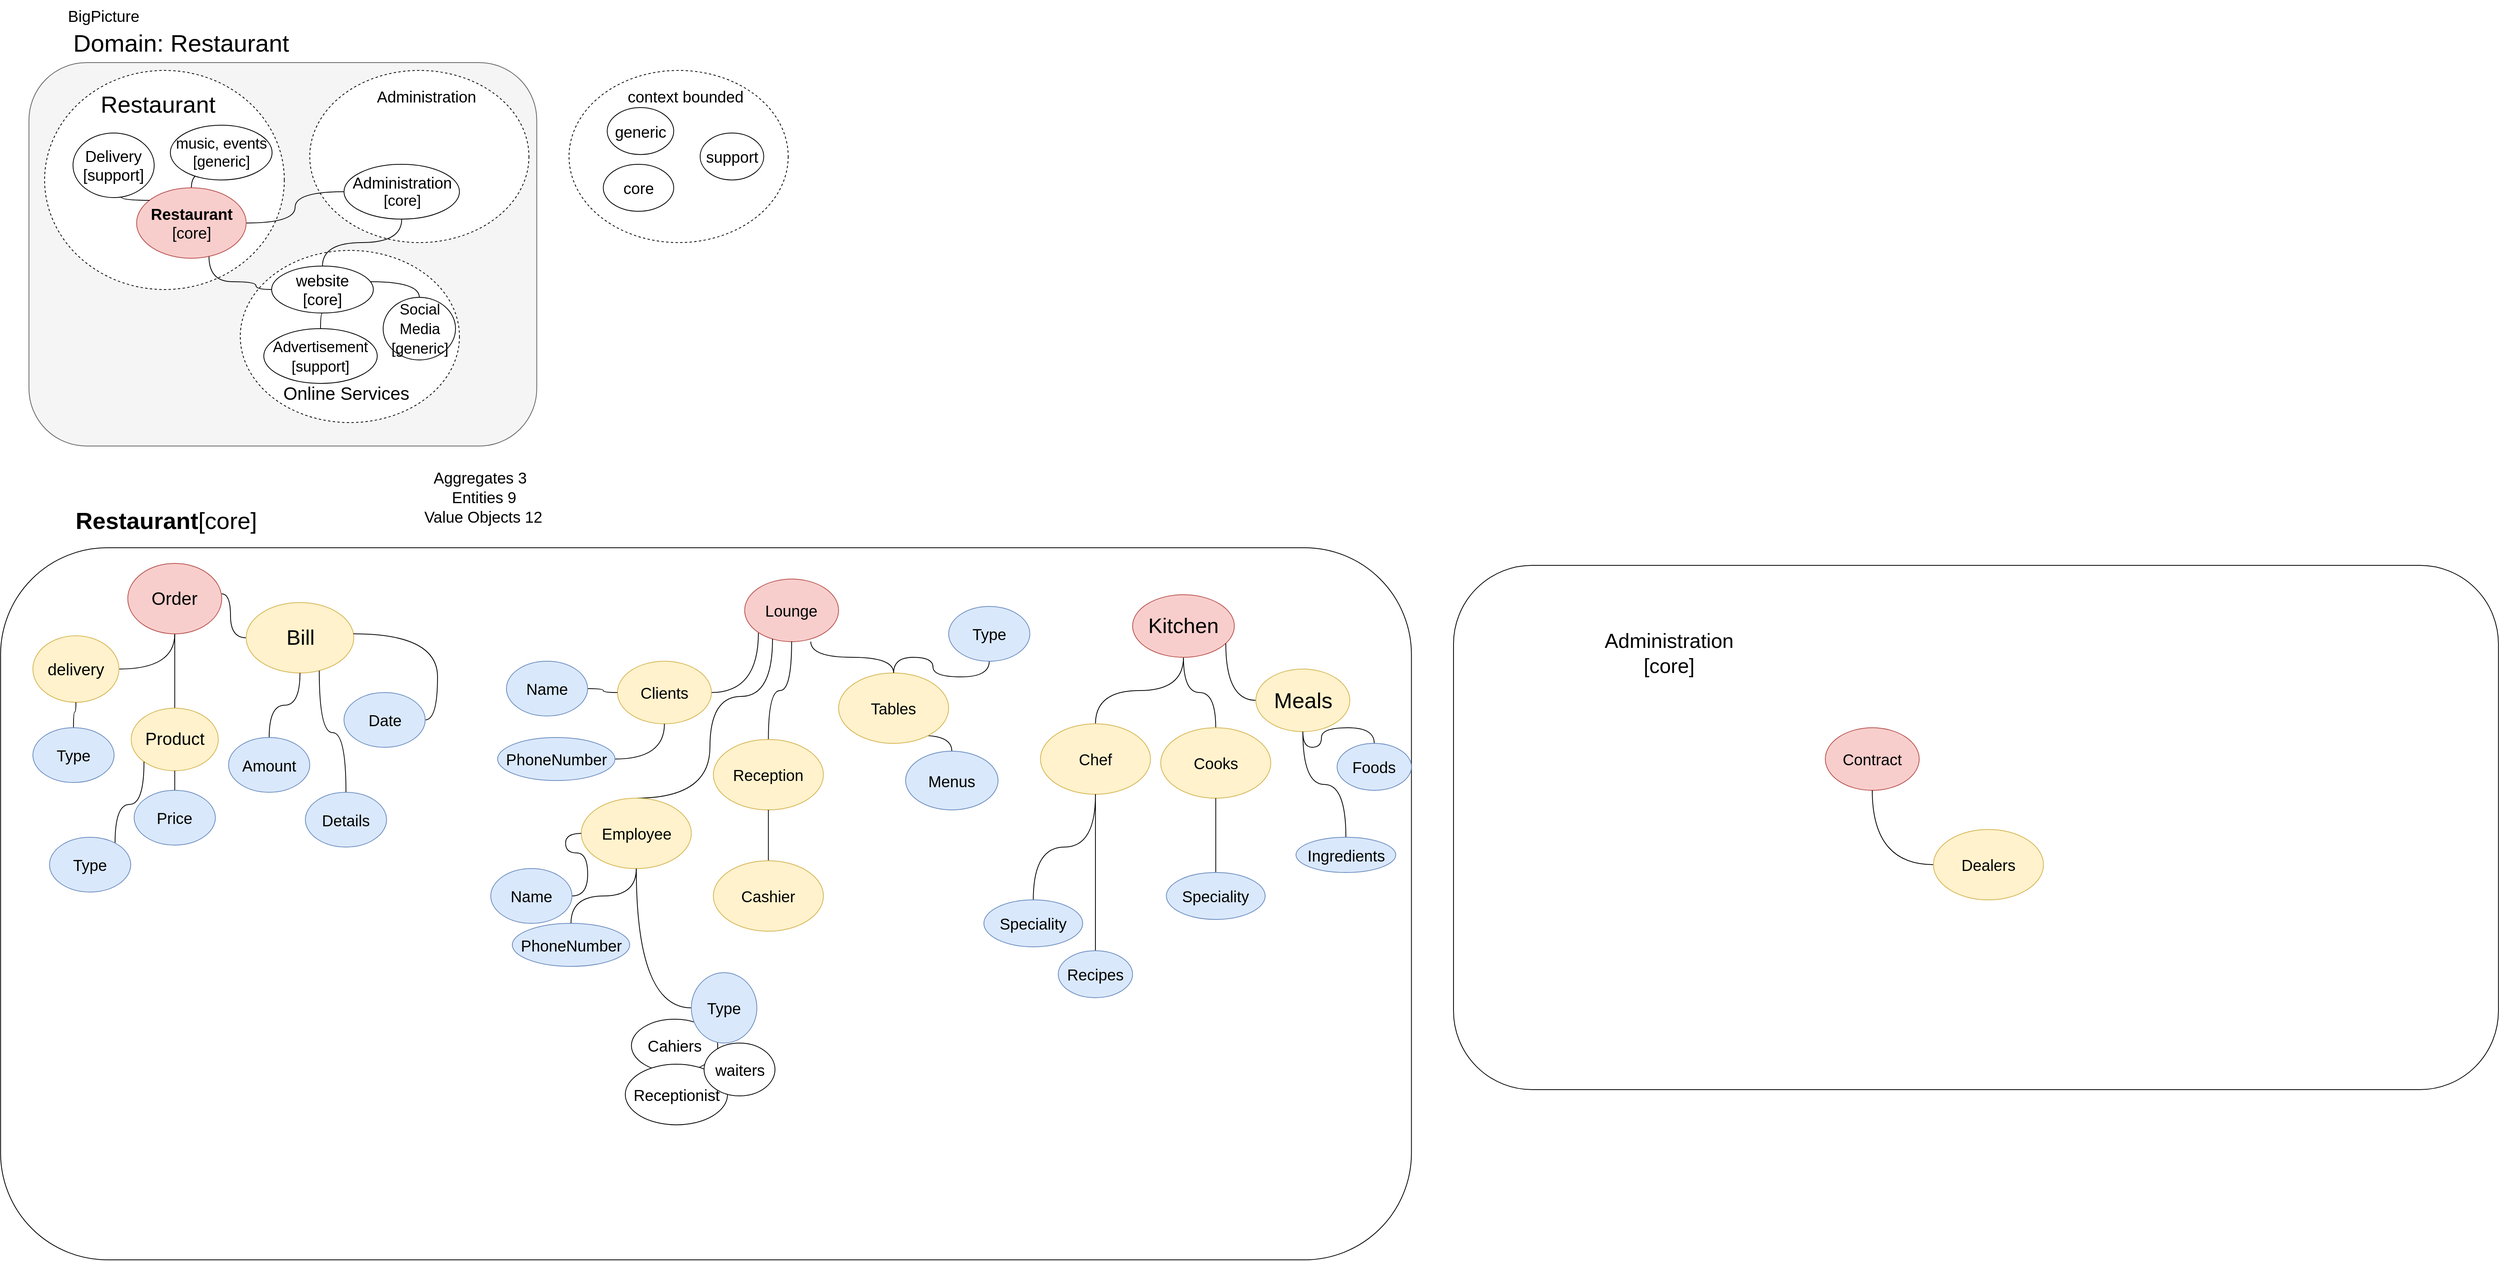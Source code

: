 <mxfile version="20.2.0" type="github" pages="3">
  <diagram id="0bSmpJjXT4QHC9Z0yinY" name="Análisis">
    <mxGraphModel dx="3038" dy="-2082" grid="1" gridSize="10" guides="1" tooltips="1" connect="1" arrows="1" fold="1" page="1" pageScale="1" pageWidth="850" pageHeight="1100" math="0" shadow="0">
      <root>
        <mxCell id="0" />
        <mxCell id="1" parent="0" />
        <mxCell id="DAX1vT3-P7WtXW0Bt97T-1" value="" style="rounded=1;whiteSpace=wrap;html=1;fontSize=20;fillColor=#f5f5f5;fontColor=#333333;strokeColor=#666666;" vertex="1" parent="1">
          <mxGeometry x="-370" y="4180" width="648.75" height="490" as="geometry" />
        </mxCell>
        <mxCell id="DAX1vT3-P7WtXW0Bt97T-3" value="" style="ellipse;whiteSpace=wrap;html=1;fontSize=30;dashed=1;" vertex="1" parent="1">
          <mxGeometry x="-350" y="4190" width="306.25" height="280" as="geometry" />
        </mxCell>
        <mxCell id="DAX1vT3-P7WtXW0Bt97T-8" value="" style="ellipse;whiteSpace=wrap;html=1;fontSize=30;dashed=1;" vertex="1" parent="1">
          <mxGeometry x="-100" y="4420" width="280" height="220" as="geometry" />
        </mxCell>
        <mxCell id="lTyua5x1xezrOzLBA2Ur-2" value="" style="ellipse;whiteSpace=wrap;html=1;fontSize=30;dashed=1;" vertex="1" parent="1">
          <mxGeometry x="-11.25" y="4190" width="280" height="220" as="geometry" />
        </mxCell>
        <mxCell id="DAX1vT3-P7WtXW0Bt97T-15" value="" style="rounded=1;whiteSpace=wrap;html=1;fontSize=20;" vertex="1" parent="1">
          <mxGeometry x="-406.25" y="4800" width="1802.5" height="910" as="geometry" />
        </mxCell>
        <mxCell id="0j5r0Ggs8z3PcVSd7wvj-55" style="edgeStyle=orthogonalEdgeStyle;curved=1;orthogonalLoop=1;jettySize=auto;html=1;entryX=0.5;entryY=1;entryDx=0;entryDy=0;fontSize=30;endArrow=none;endFill=0;" edge="1" parent="1" source="0j5r0Ggs8z3PcVSd7wvj-50">
          <mxGeometry relative="1" as="geometry">
            <mxPoint x="153.75" y="3070" as="targetPoint" />
          </mxGeometry>
        </mxCell>
        <mxCell id="0j5r0Ggs8z3PcVSd7wvj-54" style="edgeStyle=orthogonalEdgeStyle;curved=1;orthogonalLoop=1;jettySize=auto;html=1;entryX=0;entryY=0.5;entryDx=0;entryDy=0;fontSize=30;endArrow=none;endFill=0;" edge="1" parent="1" source="0j5r0Ggs8z3PcVSd7wvj-51">
          <mxGeometry relative="1" as="geometry">
            <mxPoint x="113.75" y="3045" as="targetPoint" />
          </mxGeometry>
        </mxCell>
        <mxCell id="0j5r0Ggs8z3PcVSd7wvj-56" style="edgeStyle=orthogonalEdgeStyle;curved=1;orthogonalLoop=1;jettySize=auto;html=1;entryX=1;entryY=1;entryDx=0;entryDy=0;fontSize=30;endArrow=none;endFill=0;" edge="1" parent="1" target="0j5r0Ggs8z3PcVSd7wvj-49">
          <mxGeometry relative="1" as="geometry">
            <mxPoint x="233.75" y="3139.957" as="sourcePoint" />
          </mxGeometry>
        </mxCell>
        <mxCell id="DAX1vT3-P7WtXW0Bt97T-2" value="&lt;font style=&quot;font-size: 31px;&quot;&gt;Domain: &lt;/font&gt;&lt;font style=&quot;font-size: 31px;&quot;&gt;Restaurant&lt;/font&gt;" style="text;html=1;strokeColor=none;fillColor=none;align=center;verticalAlign=middle;whiteSpace=wrap;rounded=0;" vertex="1" parent="1">
          <mxGeometry x="-340" y="4140" width="328.75" height="30" as="geometry" />
        </mxCell>
        <mxCell id="DAX1vT3-P7WtXW0Bt97T-4" value="" style="ellipse;whiteSpace=wrap;html=1;fontSize=30;dashed=1;" vertex="1" parent="1">
          <mxGeometry x="320" y="4190" width="280" height="220" as="geometry" />
        </mxCell>
        <mxCell id="DAX1vT3-P7WtXW0Bt97T-69" style="edgeStyle=orthogonalEdgeStyle;curved=1;orthogonalLoop=1;jettySize=auto;html=1;fontSize=20;endArrow=none;endFill=0;" edge="1" parent="1" source="DAX1vT3-P7WtXW0Bt97T-13" target="DAX1vT3-P7WtXW0Bt97T-59">
          <mxGeometry relative="1" as="geometry">
            <Array as="points">
              <mxPoint x="-140" y="4460" />
              <mxPoint x="-80" y="4460" />
              <mxPoint x="-80" y="4470" />
            </Array>
          </mxGeometry>
        </mxCell>
        <mxCell id="DAX1vT3-P7WtXW0Bt97T-16" value="&lt;font style=&quot;font-size: 30px;&quot;&gt;&lt;b&gt;&lt;font style=&quot;font-size: 30px;&quot;&gt;Restaurant&lt;/font&gt;&lt;/b&gt;[core]&lt;/font&gt;" style="text;html=1;align=center;verticalAlign=middle;resizable=0;points=[];autosize=1;strokeColor=none;fillColor=none;fontSize=23;" vertex="1" parent="1">
          <mxGeometry x="-325" y="4740" width="260" height="50" as="geometry" />
        </mxCell>
        <mxCell id="DAX1vT3-P7WtXW0Bt97T-17" style="edgeStyle=orthogonalEdgeStyle;rounded=0;orthogonalLoop=1;jettySize=auto;html=1;exitX=0.5;exitY=1;exitDx=0;exitDy=0;" edge="1" parent="1">
          <mxGeometry relative="1" as="geometry">
            <mxPoint x="-173.75" y="4900" as="sourcePoint" />
            <mxPoint x="-173.75" y="4900" as="targetPoint" />
          </mxGeometry>
        </mxCell>
        <mxCell id="DAX1vT3-P7WtXW0Bt97T-60" value="&lt;font style=&quot;font-size: 20px;&quot;&gt;context bounded&lt;br&gt;&lt;/font&gt;" style="text;html=1;strokeColor=none;fillColor=none;align=center;verticalAlign=middle;whiteSpace=wrap;rounded=0;dashed=1;fontSize=30;" vertex="1" parent="1">
          <mxGeometry x="388.75" y="4202.5" width="160" height="35" as="geometry" />
        </mxCell>
        <mxCell id="DAX1vT3-P7WtXW0Bt97T-66" value="core" style="ellipse;whiteSpace=wrap;html=1;fontSize=20;" vertex="1" parent="1">
          <mxGeometry x="363.75" y="4310" width="90" height="60" as="geometry" />
        </mxCell>
        <mxCell id="DAX1vT3-P7WtXW0Bt97T-67" value="support" style="ellipse;whiteSpace=wrap;html=1;fontSize=20;" vertex="1" parent="1">
          <mxGeometry x="487.5" y="4270" width="81.25" height="60" as="geometry" />
        </mxCell>
        <mxCell id="DAX1vT3-P7WtXW0Bt97T-68" value="generic" style="ellipse;whiteSpace=wrap;html=1;fontSize=20;" vertex="1" parent="1">
          <mxGeometry x="368.75" y="4237.5" width="85" height="60" as="geometry" />
        </mxCell>
        <mxCell id="DAX1vT3-P7WtXW0Bt97T-139" value="BigPicture" style="text;html=1;align=center;verticalAlign=middle;resizable=0;points=[];autosize=1;strokeColor=none;fillColor=none;fontSize=20;" vertex="1" parent="1">
          <mxGeometry x="-330" y="4100" width="110" height="40" as="geometry" />
        </mxCell>
        <mxCell id="lTyua5x1xezrOzLBA2Ur-38" style="edgeStyle=orthogonalEdgeStyle;curved=1;orthogonalLoop=1;jettySize=auto;html=1;fontSize=20;endArrow=none;endFill=0;" edge="1" parent="1" source="DAX1vT3-P7WtXW0Bt97T-27" target="DAX1vT3-P7WtXW0Bt97T-35">
          <mxGeometry relative="1" as="geometry" />
        </mxCell>
        <mxCell id="DAX1vT3-P7WtXW0Bt97T-27" value="&lt;font style=&quot;font-size: 21px;&quot;&gt;delivery&lt;/font&gt;" style="ellipse;whiteSpace=wrap;html=1;fillColor=#fff2cc;strokeColor=#d6b656;" vertex="1" parent="1">
          <mxGeometry x="-365" y="4912.5" width="110" height="85" as="geometry" />
        </mxCell>
        <mxCell id="lTyua5x1xezrOzLBA2Ur-39" style="edgeStyle=orthogonalEdgeStyle;curved=1;orthogonalLoop=1;jettySize=auto;html=1;fontSize=20;endArrow=none;endFill=0;" edge="1" parent="1" source="DAX1vT3-P7WtXW0Bt97T-32" target="DAX1vT3-P7WtXW0Bt97T-35">
          <mxGeometry relative="1" as="geometry" />
        </mxCell>
        <mxCell id="DAX1vT3-P7WtXW0Bt97T-32" value="&lt;font style=&quot;font-size: 22px;&quot;&gt;Product&lt;/font&gt;" style="ellipse;whiteSpace=wrap;html=1;fillColor=#fff2cc;strokeColor=#d6b656;" vertex="1" parent="1">
          <mxGeometry x="-239.38" y="5005" width="111.25" height="80" as="geometry" />
        </mxCell>
        <mxCell id="DAX1vT3-P7WtXW0Bt97T-35" value="&lt;font style=&quot;font-size: 23px;&quot;&gt;Order&lt;/font&gt;" style="ellipse;whiteSpace=wrap;html=1;fillColor=#f8cecc;strokeColor=#b85450;" vertex="1" parent="1">
          <mxGeometry x="-243.75" y="4820" width="120" height="90" as="geometry" />
        </mxCell>
        <mxCell id="lTyua5x1xezrOzLBA2Ur-41" style="edgeStyle=orthogonalEdgeStyle;curved=1;orthogonalLoop=1;jettySize=auto;html=1;entryX=1;entryY=0.432;entryDx=0;entryDy=0;entryPerimeter=0;fontSize=20;endArrow=none;endFill=0;" edge="1" parent="1" source="DAX1vT3-P7WtXW0Bt97T-37" target="DAX1vT3-P7WtXW0Bt97T-35">
          <mxGeometry relative="1" as="geometry" />
        </mxCell>
        <mxCell id="DAX1vT3-P7WtXW0Bt97T-37" value="&lt;font style=&quot;font-size: 27px;&quot;&gt;B&lt;/font&gt;&lt;font style=&quot;font-size: 27px;&quot;&gt;&lt;span dir=&quot;ltr&quot; data-tl=&quot;es&quot; data-sl=&quot;en&quot; tabindex=&quot;0&quot; role=&quot;button&quot; data-term-type=&quot;tl&quot; class=&quot;kgnlhe&quot;&gt;&lt;font style=&quot;font-size: 27px;&quot;&gt;i&lt;/font&gt;ll&lt;/span&gt;&lt;/font&gt;" style="ellipse;whiteSpace=wrap;html=1;fillColor=#fff2cc;strokeColor=#d6b656;" vertex="1" parent="1">
          <mxGeometry x="-92.5" y="4870" width="137.5" height="90" as="geometry" />
        </mxCell>
        <mxCell id="lTyua5x1xezrOzLBA2Ur-42" style="edgeStyle=orthogonalEdgeStyle;curved=1;orthogonalLoop=1;jettySize=auto;html=1;fontSize=20;endArrow=none;endFill=0;entryX=0;entryY=1;entryDx=0;entryDy=0;" edge="1" parent="1" source="DAX1vT3-P7WtXW0Bt97T-115" target="DAX1vT3-P7WtXW0Bt97T-129">
          <mxGeometry relative="1" as="geometry" />
        </mxCell>
        <mxCell id="DAX1vT3-P7WtXW0Bt97T-115" value="Clients" style="ellipse;whiteSpace=wrap;html=1;fontSize=20;fillColor=#fff2cc;strokeColor=#d6b656;" vertex="1" parent="1">
          <mxGeometry x="381.88" y="4945" width="120" height="80" as="geometry" />
        </mxCell>
        <mxCell id="lTyua5x1xezrOzLBA2Ur-55" style="edgeStyle=orthogonalEdgeStyle;curved=1;orthogonalLoop=1;jettySize=auto;html=1;fontSize=20;endArrow=none;endFill=0;" edge="1" parent="1" source="DAX1vT3-P7WtXW0Bt97T-124" target="lTyua5x1xezrOzLBA2Ur-24">
          <mxGeometry relative="1" as="geometry" />
        </mxCell>
        <mxCell id="DAX1vT3-P7WtXW0Bt97T-124" value="Foods" style="ellipse;whiteSpace=wrap;html=1;fontSize=20;fillColor=#dae8fc;strokeColor=#6c8ebf;" vertex="1" parent="1">
          <mxGeometry x="1301.25" y="5050" width="95" height="60" as="geometry" />
        </mxCell>
        <mxCell id="lTyua5x1xezrOzLBA2Ur-45" style="edgeStyle=orthogonalEdgeStyle;curved=1;orthogonalLoop=1;jettySize=auto;html=1;entryX=0.5;entryY=1;entryDx=0;entryDy=0;fontSize=20;endArrow=none;endFill=0;" edge="1" parent="1" source="DAX1vT3-P7WtXW0Bt97T-126" target="DAX1vT3-P7WtXW0Bt97T-131">
          <mxGeometry relative="1" as="geometry" />
        </mxCell>
        <mxCell id="DAX1vT3-P7WtXW0Bt97T-126" value="Menus" style="ellipse;whiteSpace=wrap;html=1;fontSize=20;fillColor=#dae8fc;strokeColor=#6c8ebf;" vertex="1" parent="1">
          <mxGeometry x="750" y="5060" width="118.12" height="75" as="geometry" />
        </mxCell>
        <mxCell id="DAX1vT3-P7WtXW0Bt97T-129" value="&lt;span dir=&quot;ltr&quot; data-tl=&quot;es&quot; data-sl=&quot;en&quot; tabindex=&quot;0&quot; role=&quot;button&quot; data-term-type=&quot;tl&quot; class=&quot;kgnlhe&quot;&gt;Lounge&lt;/span&gt;" style="ellipse;whiteSpace=wrap;html=1;fontSize=20;fillColor=#f8cecc;strokeColor=#b85450;" vertex="1" parent="1">
          <mxGeometry x="544.38" y="4840" width="120" height="80" as="geometry" />
        </mxCell>
        <mxCell id="lTyua5x1xezrOzLBA2Ur-72" style="edgeStyle=orthogonalEdgeStyle;curved=1;orthogonalLoop=1;jettySize=auto;html=1;fontSize=20;endArrow=none;endFill=0;" edge="1" parent="1" source="DAX1vT3-P7WtXW0Bt97T-130" target="DAX1vT3-P7WtXW0Bt97T-129">
          <mxGeometry relative="1" as="geometry" />
        </mxCell>
        <mxCell id="DAX1vT3-P7WtXW0Bt97T-130" value="Reception" style="ellipse;whiteSpace=wrap;html=1;fontSize=20;fillColor=#fff2cc;strokeColor=#d6b656;" vertex="1" parent="1">
          <mxGeometry x="504.38" y="5045" width="140.62" height="90" as="geometry" />
        </mxCell>
        <mxCell id="lTyua5x1xezrOzLBA2Ur-43" style="edgeStyle=orthogonalEdgeStyle;curved=1;orthogonalLoop=1;jettySize=auto;html=1;fontSize=20;endArrow=none;endFill=0;entryX=0.704;entryY=1;entryDx=0;entryDy=0;entryPerimeter=0;" edge="1" parent="1" source="DAX1vT3-P7WtXW0Bt97T-131" target="DAX1vT3-P7WtXW0Bt97T-129">
          <mxGeometry relative="1" as="geometry" />
        </mxCell>
        <mxCell id="DAX1vT3-P7WtXW0Bt97T-131" value="Tables" style="ellipse;whiteSpace=wrap;html=1;fontSize=20;fillColor=#fff2cc;strokeColor=#d6b656;" vertex="1" parent="1">
          <mxGeometry x="664.38" y="4960" width="140.62" height="90" as="geometry" />
        </mxCell>
        <mxCell id="lTyua5x1xezrOzLBA2Ur-9" style="edgeStyle=orthogonalEdgeStyle;curved=1;orthogonalLoop=1;jettySize=auto;html=1;fontSize=19;endArrow=none;endFill=0;" edge="1" parent="1" source="DAX1vT3-P7WtXW0Bt97T-59" target="lTyua5x1xezrOzLBA2Ur-4">
          <mxGeometry relative="1" as="geometry" />
        </mxCell>
        <mxCell id="DAX1vT3-P7WtXW0Bt97T-6" value="Restaurant" style="text;html=1;strokeColor=none;fillColor=none;align=center;verticalAlign=middle;whiteSpace=wrap;rounded=0;dashed=1;fontSize=30;" vertex="1" parent="1">
          <mxGeometry x="-240" y="4227.5" width="70" height="10" as="geometry" />
        </mxCell>
        <mxCell id="lTyua5x1xezrOzLBA2Ur-12" style="edgeStyle=orthogonalEdgeStyle;curved=1;orthogonalLoop=1;jettySize=auto;html=1;fontSize=19;endArrow=none;endFill=0;" edge="1" parent="1" source="DAX1vT3-P7WtXW0Bt97T-13" target="DAX1vT3-P7WtXW0Bt97T-65">
          <mxGeometry relative="1" as="geometry" />
        </mxCell>
        <mxCell id="lTyua5x1xezrOzLBA2Ur-13" style="edgeStyle=orthogonalEdgeStyle;curved=1;orthogonalLoop=1;jettySize=auto;html=1;fontSize=19;endArrow=none;endFill=0;" edge="1" parent="1" source="DAX1vT3-P7WtXW0Bt97T-13" target="lTyua5x1xezrOzLBA2Ur-4">
          <mxGeometry relative="1" as="geometry" />
        </mxCell>
        <mxCell id="DAX1vT3-P7WtXW0Bt97T-13" value="&lt;div style=&quot;font-size: 20px;&quot;&gt;&lt;font style=&quot;font-size: 20px;&quot;&gt;&lt;b&gt;&lt;font style=&quot;font-size: 20px;&quot;&gt;Restaurant&lt;/font&gt;&lt;/b&gt;&lt;/font&gt;&lt;/div&gt;&lt;div style=&quot;font-size: 20px;&quot;&gt;&lt;font style=&quot;font-size: 20px;&quot;&gt;[core]&lt;/font&gt;&lt;/div&gt;" style="ellipse;whiteSpace=wrap;html=1;fillColor=#f8cecc;strokeColor=#b85450;" vertex="1" parent="1">
          <mxGeometry x="-232.5" y="4340" width="140" height="90" as="geometry" />
        </mxCell>
        <mxCell id="DAX1vT3-P7WtXW0Bt97T-59" value="&lt;div&gt;website&lt;/div&gt;&lt;div&gt;[core]&lt;/div&gt;" style="ellipse;whiteSpace=wrap;html=1;fontSize=20;" vertex="1" parent="1">
          <mxGeometry x="-60" y="4440" width="130" height="60" as="geometry" />
        </mxCell>
        <mxCell id="DAX1vT3-P7WtXW0Bt97T-61" value="&lt;font style=&quot;font-size: 23px;&quot;&gt;Online Services&lt;/font&gt;" style="text;html=1;strokeColor=none;fillColor=none;align=center;verticalAlign=middle;whiteSpace=wrap;rounded=0;dashed=1;fontSize=30;" vertex="1" parent="1">
          <mxGeometry x="-92.5" y="4590" width="255" height="20" as="geometry" />
        </mxCell>
        <mxCell id="lTyua5x1xezrOzLBA2Ur-17" style="edgeStyle=orthogonalEdgeStyle;curved=1;orthogonalLoop=1;jettySize=auto;html=1;fontSize=19;endArrow=none;endFill=0;" edge="1" parent="1" source="DAX1vT3-P7WtXW0Bt97T-62" target="DAX1vT3-P7WtXW0Bt97T-59">
          <mxGeometry relative="1" as="geometry">
            <Array as="points">
              <mxPoint x="129" y="4460" />
            </Array>
          </mxGeometry>
        </mxCell>
        <mxCell id="DAX1vT3-P7WtXW0Bt97T-62" value="&lt;div align=&quot;center&quot;&gt;&lt;font style=&quot;font-size: 19px;&quot;&gt;Social Media &lt;/font&gt;&lt;font style=&quot;font-size: 19px;&quot;&gt;[generic]&lt;/font&gt;&lt;/div&gt;" style="ellipse;whiteSpace=wrap;html=1;fontSize=20;align=center;" vertex="1" parent="1">
          <mxGeometry x="82.5" y="4480" width="92.5" height="80" as="geometry" />
        </mxCell>
        <mxCell id="lTyua5x1xezrOzLBA2Ur-14" style="edgeStyle=orthogonalEdgeStyle;curved=1;orthogonalLoop=1;jettySize=auto;html=1;fontSize=19;endArrow=none;endFill=0;" edge="1" parent="1" source="DAX1vT3-P7WtXW0Bt97T-63" target="DAX1vT3-P7WtXW0Bt97T-59">
          <mxGeometry relative="1" as="geometry" />
        </mxCell>
        <mxCell id="DAX1vT3-P7WtXW0Bt97T-63" value="&lt;font style=&quot;font-size: 19px;&quot;&gt;Advertisement&lt;br&gt;[support]&lt;/font&gt;" style="ellipse;whiteSpace=wrap;html=1;fontSize=20;" vertex="1" parent="1">
          <mxGeometry x="-70" y="4520" width="145" height="70" as="geometry" />
        </mxCell>
        <mxCell id="lTyua5x1xezrOzLBA2Ur-10" style="edgeStyle=orthogonalEdgeStyle;curved=1;orthogonalLoop=1;jettySize=auto;html=1;fontSize=19;endArrow=none;endFill=0;" edge="1" parent="1" source="DAX1vT3-P7WtXW0Bt97T-64" target="DAX1vT3-P7WtXW0Bt97T-13">
          <mxGeometry relative="1" as="geometry">
            <Array as="points">
              <mxPoint x="-252" y="4356" />
            </Array>
          </mxGeometry>
        </mxCell>
        <mxCell id="DAX1vT3-P7WtXW0Bt97T-64" value="&lt;div&gt;Delivery&lt;/div&gt;&lt;div&gt;[support]&lt;/div&gt;" style="ellipse;whiteSpace=wrap;html=1;fontSize=20;" vertex="1" parent="1">
          <mxGeometry x="-313.75" y="4270" width="103.75" height="82.5" as="geometry" />
        </mxCell>
        <mxCell id="DAX1vT3-P7WtXW0Bt97T-65" value="&lt;div style=&quot;font-size: 19px;&quot;&gt;&lt;font style=&quot;font-size: 19px;&quot;&gt;music, events&lt;br&gt;&lt;/font&gt;&lt;/div&gt;&lt;div style=&quot;font-size: 19px;&quot;&gt;&lt;font style=&quot;font-size: 19px;&quot;&gt;[generic]&lt;/font&gt;&lt;/div&gt;" style="ellipse;whiteSpace=wrap;html=1;fontSize=20;" vertex="1" parent="1">
          <mxGeometry x="-189.37" y="4260" width="130" height="70" as="geometry" />
        </mxCell>
        <mxCell id="lTyua5x1xezrOzLBA2Ur-4" value="&lt;font style=&quot;font-size: 20px;&quot;&gt;Administration&lt;/font&gt;&lt;div style=&quot;font-size: 19px;&quot;&gt;&lt;font style=&quot;font-size: 19px;&quot;&gt;[core]&lt;/font&gt;&lt;/div&gt;" style="ellipse;whiteSpace=wrap;html=1;fontSize=20;" vertex="1" parent="1">
          <mxGeometry x="32.5" y="4310" width="147.5" height="70" as="geometry" />
        </mxCell>
        <mxCell id="lTyua5x1xezrOzLBA2Ur-6" value="&lt;font style=&quot;font-size: 20px;&quot;&gt;Administration&lt;/font&gt;" style="text;html=1;strokeColor=none;fillColor=none;align=center;verticalAlign=middle;whiteSpace=wrap;rounded=0;dashed=1;fontSize=30;" vertex="1" parent="1">
          <mxGeometry x="57.5" y="4202.5" width="160" height="35" as="geometry" />
        </mxCell>
        <mxCell id="lTyua5x1xezrOzLBA2Ur-18" value="" style="rounded=1;whiteSpace=wrap;html=1;fontSize=20;" vertex="1" parent="1">
          <mxGeometry x="1450" y="4822.5" width="1335" height="670" as="geometry" />
        </mxCell>
        <mxCell id="lTyua5x1xezrOzLBA2Ur-19" value="&lt;div style=&quot;font-size: 26px;&quot;&gt;&lt;font style=&quot;font-size: 26px;&quot;&gt;Administration&lt;/font&gt;&lt;/div&gt;&lt;div style=&quot;font-size: 26px;&quot;&gt;&lt;font style=&quot;font-size: 26px;&quot;&gt;[core]&lt;/font&gt;&lt;/div&gt;" style="text;html=1;align=center;verticalAlign=middle;resizable=0;points=[];autosize=1;strokeColor=none;fillColor=none;fontSize=23;" vertex="1" parent="1">
          <mxGeometry x="1630" y="4895" width="190" height="80" as="geometry" />
        </mxCell>
        <mxCell id="DAX1vT3-P7WtXW0Bt97T-117" value="Contract" style="ellipse;whiteSpace=wrap;html=1;fontSize=20;fillColor=#f8cecc;strokeColor=#b85450;" vertex="1" parent="1">
          <mxGeometry x="1925" y="5030" width="120" height="80" as="geometry" />
        </mxCell>
        <mxCell id="lTyua5x1xezrOzLBA2Ur-61" style="edgeStyle=orthogonalEdgeStyle;curved=1;orthogonalLoop=1;jettySize=auto;html=1;fontSize=20;endArrow=none;endFill=0;" edge="1" parent="1" source="DAX1vT3-P7WtXW0Bt97T-120" target="DAX1vT3-P7WtXW0Bt97T-117">
          <mxGeometry relative="1" as="geometry" />
        </mxCell>
        <mxCell id="DAX1vT3-P7WtXW0Bt97T-120" value="&lt;span class=&quot;VIiyi&quot; lang=&quot;en&quot;&gt;&lt;span data-number-of-phrases=&quot;1&quot; data-phrase-index=&quot;0&quot; data-language-to-translate-into=&quot;es&quot; data-language-for-alternatives=&quot;en&quot; class=&quot;JLqJ4b ChMk0b&quot;&gt;&lt;span class=&quot;Q4iAWc&quot;&gt;Dealers&lt;/span&gt;&lt;/span&gt;&lt;/span&gt;" style="ellipse;whiteSpace=wrap;html=1;fontSize=20;fillColor=#fff2cc;strokeColor=#d6b656;" vertex="1" parent="1">
          <mxGeometry x="2063.12" y="5160" width="140.62" height="90" as="geometry" />
        </mxCell>
        <mxCell id="lTyua5x1xezrOzLBA2Ur-36" style="edgeStyle=orthogonalEdgeStyle;curved=1;orthogonalLoop=1;jettySize=auto;html=1;fontSize=20;endArrow=none;endFill=0;" edge="1" parent="1" source="DAX1vT3-P7WtXW0Bt97T-122" target="lTyua5x1xezrOzLBA2Ur-22">
          <mxGeometry relative="1" as="geometry" />
        </mxCell>
        <mxCell id="DAX1vT3-P7WtXW0Bt97T-122" value="Cooks" style="ellipse;whiteSpace=wrap;html=1;fontSize=20;fillColor=#fff2cc;strokeColor=#d6b656;" vertex="1" parent="1">
          <mxGeometry x="1075.94" y="5030" width="140.62" height="90" as="geometry" />
        </mxCell>
        <mxCell id="lTyua5x1xezrOzLBA2Ur-35" style="edgeStyle=orthogonalEdgeStyle;curved=1;orthogonalLoop=1;jettySize=auto;html=1;fontSize=20;endArrow=none;endFill=0;" edge="1" parent="1" source="DAX1vT3-P7WtXW0Bt97T-123" target="lTyua5x1xezrOzLBA2Ur-22">
          <mxGeometry relative="1" as="geometry" />
        </mxCell>
        <mxCell id="DAX1vT3-P7WtXW0Bt97T-123" value="Chef" style="ellipse;whiteSpace=wrap;html=1;fontSize=20;fillColor=#fff2cc;strokeColor=#d6b656;" vertex="1" parent="1">
          <mxGeometry x="922.25" y="5025" width="140.62" height="90" as="geometry" />
        </mxCell>
        <mxCell id="lTyua5x1xezrOzLBA2Ur-22" value="&lt;font style=&quot;font-size: 27px;&quot;&gt;Kitchen&lt;/font&gt;" style="ellipse;whiteSpace=wrap;html=1;fillColor=#f8cecc;strokeColor=#b85450;" vertex="1" parent="1">
          <mxGeometry x="1040" y="4860" width="130" height="80" as="geometry" />
        </mxCell>
        <mxCell id="lTyua5x1xezrOzLBA2Ur-37" style="edgeStyle=orthogonalEdgeStyle;curved=1;orthogonalLoop=1;jettySize=auto;html=1;entryX=0.916;entryY=0.778;entryDx=0;entryDy=0;entryPerimeter=0;fontSize=20;endArrow=none;endFill=0;" edge="1" parent="1" source="lTyua5x1xezrOzLBA2Ur-24" target="lTyua5x1xezrOzLBA2Ur-22">
          <mxGeometry relative="1" as="geometry" />
        </mxCell>
        <mxCell id="lTyua5x1xezrOzLBA2Ur-24" value="&lt;font style=&quot;font-size: 28px;&quot;&gt;Meals&lt;/font&gt;" style="ellipse;whiteSpace=wrap;html=1;fillColor=#fff2cc;strokeColor=#d6b656;" vertex="1" parent="1">
          <mxGeometry x="1197.5" y="4955" width="120" height="80" as="geometry" />
        </mxCell>
        <mxCell id="lTyua5x1xezrOzLBA2Ur-73" style="edgeStyle=orthogonalEdgeStyle;curved=1;orthogonalLoop=1;jettySize=auto;html=1;entryX=0.5;entryY=1;entryDx=0;entryDy=0;fontSize=20;endArrow=none;endFill=0;" edge="1" parent="1" source="lTyua5x1xezrOzLBA2Ur-27" target="DAX1vT3-P7WtXW0Bt97T-130">
          <mxGeometry relative="1" as="geometry" />
        </mxCell>
        <mxCell id="lTyua5x1xezrOzLBA2Ur-27" value="C&lt;span dir=&quot;ltr&quot; data-tl=&quot;es&quot; data-sl=&quot;en&quot; tabindex=&quot;0&quot; role=&quot;button&quot; data-term-type=&quot;tl&quot; class=&quot;kgnlhe&quot;&gt;ashier&lt;/span&gt;" style="ellipse;whiteSpace=wrap;html=1;fontSize=20;fillColor=#fff2cc;strokeColor=#d6b656;" vertex="1" parent="1">
          <mxGeometry x="504.38" y="5200" width="140.62" height="90" as="geometry" />
        </mxCell>
        <mxCell id="lTyua5x1xezrOzLBA2Ur-28" value="Cahiers" style="ellipse;whiteSpace=wrap;html=1;fontSize=20;" vertex="1" parent="1">
          <mxGeometry x="399.69" y="5402.5" width="110.31" height="67.5" as="geometry" />
        </mxCell>
        <mxCell id="lTyua5x1xezrOzLBA2Ur-30" value="Receptionist" style="ellipse;whiteSpace=wrap;html=1;fontSize=20;" vertex="1" parent="1">
          <mxGeometry x="391.88" y="5460" width="130.62" height="77.5" as="geometry" />
        </mxCell>
        <mxCell id="lTyua5x1xezrOzLBA2Ur-54" style="edgeStyle=orthogonalEdgeStyle;curved=1;orthogonalLoop=1;jettySize=auto;html=1;fontSize=20;endArrow=none;endFill=0;" edge="1" parent="1" source="lTyua5x1xezrOzLBA2Ur-32" target="lTyua5x1xezrOzLBA2Ur-24">
          <mxGeometry relative="1" as="geometry" />
        </mxCell>
        <mxCell id="lTyua5x1xezrOzLBA2Ur-32" value="Ingredients" style="ellipse;whiteSpace=wrap;html=1;fontSize=20;fillColor=#dae8fc;strokeColor=#6c8ebf;" vertex="1" parent="1">
          <mxGeometry x="1248.75" y="5170" width="127.5" height="45" as="geometry" />
        </mxCell>
        <mxCell id="lTyua5x1xezrOzLBA2Ur-53" style="edgeStyle=orthogonalEdgeStyle;curved=1;orthogonalLoop=1;jettySize=auto;html=1;fontSize=20;endArrow=none;endFill=0;" edge="1" parent="1" source="lTyua5x1xezrOzLBA2Ur-33" target="DAX1vT3-P7WtXW0Bt97T-123">
          <mxGeometry relative="1" as="geometry" />
        </mxCell>
        <mxCell id="lTyua5x1xezrOzLBA2Ur-33" value="Recipes" style="ellipse;whiteSpace=wrap;html=1;fontSize=20;fillColor=#dae8fc;strokeColor=#6c8ebf;" vertex="1" parent="1">
          <mxGeometry x="945" y="5315" width="95" height="60" as="geometry" />
        </mxCell>
        <mxCell id="lTyua5x1xezrOzLBA2Ur-52" style="edgeStyle=orthogonalEdgeStyle;curved=1;orthogonalLoop=1;jettySize=auto;html=1;fontSize=20;endArrow=none;endFill=0;" edge="1" parent="1" source="lTyua5x1xezrOzLBA2Ur-34" target="DAX1vT3-P7WtXW0Bt97T-123">
          <mxGeometry relative="1" as="geometry" />
        </mxCell>
        <mxCell id="lTyua5x1xezrOzLBA2Ur-34" value="Speciality" style="ellipse;whiteSpace=wrap;html=1;fontSize=20;fillColor=#dae8fc;strokeColor=#6c8ebf;" vertex="1" parent="1">
          <mxGeometry x="850" y="5250" width="126.25" height="60" as="geometry" />
        </mxCell>
        <mxCell id="lTyua5x1xezrOzLBA2Ur-49" value="Value Objects 12" style="text;html=1;align=center;verticalAlign=middle;resizable=0;points=[];autosize=1;strokeColor=none;fillColor=none;fontSize=20;" vertex="1" parent="1">
          <mxGeometry x="125" y="4740" width="170" height="40" as="geometry" />
        </mxCell>
        <mxCell id="lTyua5x1xezrOzLBA2Ur-50" value="Aggregates 3" style="text;html=1;align=center;verticalAlign=middle;resizable=0;points=[];autosize=1;strokeColor=none;fillColor=none;fontSize=20;" vertex="1" parent="1">
          <mxGeometry x="136.25" y="4690" width="140" height="40" as="geometry" />
        </mxCell>
        <mxCell id="lTyua5x1xezrOzLBA2Ur-51" value="Entities 9" style="text;html=1;align=center;verticalAlign=middle;resizable=0;points=[];autosize=1;strokeColor=none;fillColor=none;fontSize=20;" vertex="1" parent="1">
          <mxGeometry x="156.25" y="4715" width="110" height="40" as="geometry" />
        </mxCell>
        <mxCell id="lTyua5x1xezrOzLBA2Ur-57" style="edgeStyle=orthogonalEdgeStyle;curved=1;orthogonalLoop=1;jettySize=auto;html=1;fontSize=20;endArrow=none;endFill=0;" edge="1" parent="1" source="lTyua5x1xezrOzLBA2Ur-56" target="DAX1vT3-P7WtXW0Bt97T-32">
          <mxGeometry relative="1" as="geometry" />
        </mxCell>
        <mxCell id="lTyua5x1xezrOzLBA2Ur-56" value="Price" style="ellipse;whiteSpace=wrap;html=1;fontSize=20;fillColor=#dae8fc;strokeColor=#6c8ebf;" vertex="1" parent="1">
          <mxGeometry x="-235.62" y="5110" width="103.75" height="70" as="geometry" />
        </mxCell>
        <mxCell id="lTyua5x1xezrOzLBA2Ur-63" style="edgeStyle=orthogonalEdgeStyle;curved=1;orthogonalLoop=1;jettySize=auto;html=1;fontSize=20;endArrow=none;endFill=0;" edge="1" parent="1" source="lTyua5x1xezrOzLBA2Ur-62" target="DAX1vT3-P7WtXW0Bt97T-27">
          <mxGeometry relative="1" as="geometry" />
        </mxCell>
        <mxCell id="lTyua5x1xezrOzLBA2Ur-62" value="Type" style="ellipse;whiteSpace=wrap;html=1;fontSize=20;fillColor=#dae8fc;strokeColor=#6c8ebf;" vertex="1" parent="1">
          <mxGeometry x="-365" y="5030" width="103.75" height="70" as="geometry" />
        </mxCell>
        <mxCell id="lTyua5x1xezrOzLBA2Ur-66" style="edgeStyle=orthogonalEdgeStyle;curved=1;orthogonalLoop=1;jettySize=auto;html=1;entryX=0;entryY=1;entryDx=0;entryDy=0;fontSize=20;endArrow=none;endFill=0;" edge="1" parent="1" source="lTyua5x1xezrOzLBA2Ur-65" target="DAX1vT3-P7WtXW0Bt97T-32">
          <mxGeometry relative="1" as="geometry">
            <Array as="points">
              <mxPoint x="-260" y="5128" />
              <mxPoint x="-223" y="5128" />
            </Array>
          </mxGeometry>
        </mxCell>
        <mxCell id="lTyua5x1xezrOzLBA2Ur-65" value="Type" style="ellipse;whiteSpace=wrap;html=1;fontSize=20;fillColor=#dae8fc;strokeColor=#6c8ebf;" vertex="1" parent="1">
          <mxGeometry x="-343.75" y="5170" width="103.75" height="70" as="geometry" />
        </mxCell>
        <mxCell id="lTyua5x1xezrOzLBA2Ur-75" style="edgeStyle=orthogonalEdgeStyle;curved=1;orthogonalLoop=1;jettySize=auto;html=1;fontSize=20;endArrow=none;endFill=0;" edge="1" parent="1" source="lTyua5x1xezrOzLBA2Ur-67" target="DAX1vT3-P7WtXW0Bt97T-115">
          <mxGeometry relative="1" as="geometry" />
        </mxCell>
        <mxCell id="lTyua5x1xezrOzLBA2Ur-67" value="Name" style="ellipse;whiteSpace=wrap;html=1;fontSize=20;fillColor=#dae8fc;strokeColor=#6c8ebf;" vertex="1" parent="1">
          <mxGeometry x="240" y="4945" width="103.75" height="70" as="geometry" />
        </mxCell>
        <mxCell id="lTyua5x1xezrOzLBA2Ur-86" style="edgeStyle=orthogonalEdgeStyle;curved=1;orthogonalLoop=1;jettySize=auto;html=1;fontSize=20;endArrow=none;endFill=0;" edge="1" parent="1" source="lTyua5x1xezrOzLBA2Ur-68" target="DAX1vT3-P7WtXW0Bt97T-115">
          <mxGeometry relative="1" as="geometry" />
        </mxCell>
        <mxCell id="lTyua5x1xezrOzLBA2Ur-68" value="PhoneNumber" style="ellipse;whiteSpace=wrap;html=1;fontSize=20;fillColor=#dae8fc;strokeColor=#6c8ebf;" vertex="1" parent="1">
          <mxGeometry x="228.75" y="5042.5" width="150" height="55" as="geometry" />
        </mxCell>
        <mxCell id="lTyua5x1xezrOzLBA2Ur-85" style="edgeStyle=orthogonalEdgeStyle;curved=1;orthogonalLoop=1;jettySize=auto;html=1;fontSize=20;endArrow=none;endFill=0;" edge="1" parent="1" source="lTyua5x1xezrOzLBA2Ur-69" target="DAX1vT3-P7WtXW0Bt97T-129">
          <mxGeometry relative="1" as="geometry">
            <Array as="points">
              <mxPoint x="500" y="5120" />
              <mxPoint x="500" y="4990" />
              <mxPoint x="580" y="4990" />
            </Array>
          </mxGeometry>
        </mxCell>
        <mxCell id="lTyua5x1xezrOzLBA2Ur-69" value="Employee" style="ellipse;whiteSpace=wrap;html=1;fontSize=20;fillColor=#fff2cc;strokeColor=#d6b656;" vertex="1" parent="1">
          <mxGeometry x="335.63" y="5120" width="140.62" height="90" as="geometry" />
        </mxCell>
        <mxCell id="lTyua5x1xezrOzLBA2Ur-78" style="edgeStyle=orthogonalEdgeStyle;curved=1;orthogonalLoop=1;jettySize=auto;html=1;fontSize=20;endArrow=none;endFill=0;" edge="1" parent="1" source="lTyua5x1xezrOzLBA2Ur-77" target="lTyua5x1xezrOzLBA2Ur-69">
          <mxGeometry relative="1" as="geometry" />
        </mxCell>
        <mxCell id="lTyua5x1xezrOzLBA2Ur-77" value="Name" style="ellipse;whiteSpace=wrap;html=1;fontSize=20;fillColor=#dae8fc;strokeColor=#6c8ebf;" vertex="1" parent="1">
          <mxGeometry x="220" y="5210" width="103.75" height="70" as="geometry" />
        </mxCell>
        <mxCell id="lTyua5x1xezrOzLBA2Ur-80" style="edgeStyle=orthogonalEdgeStyle;curved=1;orthogonalLoop=1;jettySize=auto;html=1;fontSize=20;endArrow=none;endFill=0;" edge="1" parent="1" source="lTyua5x1xezrOzLBA2Ur-79" target="lTyua5x1xezrOzLBA2Ur-69">
          <mxGeometry relative="1" as="geometry" />
        </mxCell>
        <mxCell id="lTyua5x1xezrOzLBA2Ur-79" value="PhoneNumber" style="ellipse;whiteSpace=wrap;html=1;fontSize=20;fillColor=#dae8fc;strokeColor=#6c8ebf;" vertex="1" parent="1">
          <mxGeometry x="247.5" y="5280" width="150" height="55" as="geometry" />
        </mxCell>
        <mxCell id="lTyua5x1xezrOzLBA2Ur-82" style="edgeStyle=orthogonalEdgeStyle;curved=1;orthogonalLoop=1;jettySize=auto;html=1;fontSize=20;endArrow=none;endFill=0;" edge="1" parent="1" source="lTyua5x1xezrOzLBA2Ur-81" target="lTyua5x1xezrOzLBA2Ur-69">
          <mxGeometry relative="1" as="geometry" />
        </mxCell>
        <mxCell id="lTyua5x1xezrOzLBA2Ur-81" value="Type" style="ellipse;whiteSpace=wrap;html=1;fontSize=20;fillColor=#dae8fc;strokeColor=#6c8ebf;" vertex="1" parent="1">
          <mxGeometry x="476.25" y="5343" width="83.75" height="90" as="geometry" />
        </mxCell>
        <mxCell id="lTyua5x1xezrOzLBA2Ur-84" style="edgeStyle=orthogonalEdgeStyle;curved=1;orthogonalLoop=1;jettySize=auto;html=1;fontSize=20;endArrow=none;endFill=0;" edge="1" parent="1" source="lTyua5x1xezrOzLBA2Ur-83" target="DAX1vT3-P7WtXW0Bt97T-131">
          <mxGeometry relative="1" as="geometry" />
        </mxCell>
        <mxCell id="lTyua5x1xezrOzLBA2Ur-83" value="Type" style="ellipse;whiteSpace=wrap;html=1;fontSize=20;fillColor=#dae8fc;strokeColor=#6c8ebf;" vertex="1" parent="1">
          <mxGeometry x="805" y="4875" width="103.75" height="70" as="geometry" />
        </mxCell>
        <mxCell id="DAX1vT3-P7WtXW0Bt97T-125" value="&lt;span class=&quot;VIiyi&quot; lang=&quot;en&quot;&gt;&lt;span data-number-of-phrases=&quot;1&quot; data-phrase-index=&quot;0&quot; data-language-to-translate-into=&quot;es&quot; data-language-for-alternatives=&quot;en&quot; class=&quot;JLqJ4b ChMk0b&quot;&gt;&lt;span class=&quot;Q4iAWc&quot;&gt;waiters&lt;/span&gt;&lt;/span&gt;&lt;/span&gt;" style="ellipse;whiteSpace=wrap;html=1;fontSize=20;" vertex="1" parent="1">
          <mxGeometry x="492.5" y="5433" width="90.62" height="67.5" as="geometry" />
        </mxCell>
        <mxCell id="Bbec6crdTqSMzyoNAQCH-2" style="edgeStyle=orthogonalEdgeStyle;curved=1;orthogonalLoop=1;jettySize=auto;html=1;fontSize=20;endArrow=none;endFill=0;" edge="1" parent="1" source="Bbec6crdTqSMzyoNAQCH-1" target="DAX1vT3-P7WtXW0Bt97T-37">
          <mxGeometry relative="1" as="geometry" />
        </mxCell>
        <mxCell id="Bbec6crdTqSMzyoNAQCH-1" value="&lt;span class=&quot;VIiyi&quot; lang=&quot;en&quot;&gt;&lt;span data-number-of-phrases=&quot;1&quot; data-phrase-index=&quot;0&quot; data-language-to-translate-into=&quot;es&quot; data-language-for-alternatives=&quot;en&quot; class=&quot;JLqJ4b ChMk0b&quot;&gt;&lt;span class=&quot;Q4iAWc&quot;&gt;Amount&lt;/span&gt;&lt;/span&gt;&lt;/span&gt;" style="ellipse;whiteSpace=wrap;html=1;fontSize=20;fillColor=#dae8fc;strokeColor=#6c8ebf;" vertex="1" parent="1">
          <mxGeometry x="-115" y="5042.5" width="103.75" height="70" as="geometry" />
        </mxCell>
        <mxCell id="8_fvQv3DdIzauOjRgLpF-1" style="edgeStyle=orthogonalEdgeStyle;curved=1;orthogonalLoop=1;jettySize=auto;html=1;entryX=0.679;entryY=0.968;entryDx=0;entryDy=0;entryPerimeter=0;fontSize=31;endArrow=none;endFill=0;" edge="1" parent="1" source="Bbec6crdTqSMzyoNAQCH-3" target="DAX1vT3-P7WtXW0Bt97T-37">
          <mxGeometry relative="1" as="geometry" />
        </mxCell>
        <mxCell id="Bbec6crdTqSMzyoNAQCH-3" value="Details" style="ellipse;whiteSpace=wrap;html=1;fontSize=20;fillColor=#dae8fc;strokeColor=#6c8ebf;" vertex="1" parent="1">
          <mxGeometry x="-16.87" y="5112.5" width="103.75" height="70" as="geometry" />
        </mxCell>
        <mxCell id="Bbec6crdTqSMzyoNAQCH-6" style="edgeStyle=orthogonalEdgeStyle;curved=1;orthogonalLoop=1;jettySize=auto;html=1;fontSize=20;endArrow=none;endFill=0;" edge="1" parent="1" source="Bbec6crdTqSMzyoNAQCH-5" target="DAX1vT3-P7WtXW0Bt97T-37">
          <mxGeometry relative="1" as="geometry">
            <Array as="points">
              <mxPoint x="152" y="4910" />
            </Array>
          </mxGeometry>
        </mxCell>
        <mxCell id="Bbec6crdTqSMzyoNAQCH-5" value="Date" style="ellipse;whiteSpace=wrap;html=1;fontSize=20;fillColor=#dae8fc;strokeColor=#6c8ebf;" vertex="1" parent="1">
          <mxGeometry x="32.5" y="4985" width="103.75" height="70" as="geometry" />
        </mxCell>
        <mxCell id="v1lRZiUfuoqdWfx_y_J0-2" style="edgeStyle=orthogonalEdgeStyle;curved=1;orthogonalLoop=1;jettySize=auto;html=1;fontSize=27;endArrow=none;endFill=0;" edge="1" parent="1" source="v1lRZiUfuoqdWfx_y_J0-1" target="DAX1vT3-P7WtXW0Bt97T-122">
          <mxGeometry relative="1" as="geometry" />
        </mxCell>
        <mxCell id="v1lRZiUfuoqdWfx_y_J0-1" value="Speciality" style="ellipse;whiteSpace=wrap;html=1;fontSize=20;fillColor=#dae8fc;strokeColor=#6c8ebf;" vertex="1" parent="1">
          <mxGeometry x="1083.13" y="5215" width="126.25" height="60" as="geometry" />
        </mxCell>
      </root>
    </mxGraphModel>
  </diagram>
  <diagram id="92EMf9NmiPNLdvf561jD" name="Modelo de dominio">
    <mxGraphModel dx="4405" dy="1980" grid="1" gridSize="10" guides="1" tooltips="1" connect="1" arrows="1" fold="1" page="1" pageScale="1" pageWidth="850" pageHeight="1100" math="0" shadow="0">
      <root>
        <mxCell id="0" />
        <mxCell id="1" parent="0" />
        <mxCell id="MFKCObz0q5nCnvFrVP81-7" style="edgeStyle=orthogonalEdgeStyle;rounded=0;orthogonalLoop=1;jettySize=auto;html=1;entryX=0.5;entryY=0;entryDx=0;entryDy=0;fontSize=27;endArrow=classic;endFill=1;" edge="1" parent="1" source="ZajpJ-W2M_8lnAu3-TPA-1" target="YuaKRxDePqfsM9z8pd5C-50">
          <mxGeometry relative="1" as="geometry">
            <Array as="points">
              <mxPoint x="400" y="30" />
              <mxPoint x="2620" y="30" />
            </Array>
          </mxGeometry>
        </mxCell>
        <mxCell id="ZajpJ-W2M_8lnAu3-TPA-1" value="[AR] Order" style="shape=table;startSize=30;container=1;collapsible=1;childLayout=tableLayout;fixedRows=1;rowLines=0;fontStyle=1;align=center;resizeLast=1;fontSize=20;fillColor=#f8cecc;strokeColor=#b85450;" vertex="1" parent="1">
          <mxGeometry x="250" y="110" width="300" height="530" as="geometry" />
        </mxCell>
        <mxCell id="ZajpJ-W2M_8lnAu3-TPA-2" value="" style="shape=tableRow;horizontal=0;startSize=0;swimlaneHead=0;swimlaneBody=0;fillColor=none;collapsible=0;dropTarget=0;points=[[0,0.5],[1,0.5]];portConstraint=eastwest;top=0;left=0;right=0;bottom=0;fontSize=20;" vertex="1" parent="ZajpJ-W2M_8lnAu3-TPA-1">
          <mxGeometry y="30" width="300" height="30" as="geometry" />
        </mxCell>
        <mxCell id="ZajpJ-W2M_8lnAu3-TPA-3" value="[ID]" style="shape=partialRectangle;connectable=0;fillColor=none;top=0;left=0;bottom=0;right=0;fontStyle=1;overflow=hidden;fontSize=20;" vertex="1" parent="ZajpJ-W2M_8lnAu3-TPA-2">
          <mxGeometry width="60" height="30" as="geometry">
            <mxRectangle width="60" height="30" as="alternateBounds" />
          </mxGeometry>
        </mxCell>
        <mxCell id="ZajpJ-W2M_8lnAu3-TPA-4" value="OrderID" style="shape=partialRectangle;connectable=0;fillColor=none;top=0;left=0;bottom=0;right=0;align=left;spacingLeft=6;fontStyle=5;overflow=hidden;fontSize=20;" vertex="1" parent="ZajpJ-W2M_8lnAu3-TPA-2">
          <mxGeometry x="60" width="240" height="30" as="geometry">
            <mxRectangle width="240" height="30" as="alternateBounds" />
          </mxGeometry>
        </mxCell>
        <mxCell id="q5qECRa4r2ONcN2GekdS-10" value="" style="shape=tableRow;horizontal=0;startSize=0;swimlaneHead=0;swimlaneBody=0;fillColor=none;collapsible=0;dropTarget=0;points=[[0,0.5],[1,0.5]];portConstraint=eastwest;top=0;left=0;right=0;bottom=1;fontSize=20;" vertex="1" parent="ZajpJ-W2M_8lnAu3-TPA-1">
          <mxGeometry y="60" width="300" height="30" as="geometry" />
        </mxCell>
        <mxCell id="q5qECRa4r2ONcN2GekdS-11" value="[E]" style="shape=partialRectangle;connectable=0;fillColor=none;top=0;left=0;bottom=0;right=0;fontStyle=1;overflow=hidden;fontSize=20;" vertex="1" parent="q5qECRa4r2ONcN2GekdS-10">
          <mxGeometry width="60" height="30" as="geometry">
            <mxRectangle width="60" height="30" as="alternateBounds" />
          </mxGeometry>
        </mxCell>
        <mxCell id="q5qECRa4r2ONcN2GekdS-12" value="DeliveryID" style="shape=partialRectangle;connectable=0;fillColor=none;top=0;left=0;bottom=0;right=0;align=left;spacingLeft=6;fontStyle=5;overflow=hidden;fontSize=20;" vertex="1" parent="q5qECRa4r2ONcN2GekdS-10">
          <mxGeometry x="60" width="240" height="30" as="geometry">
            <mxRectangle width="240" height="30" as="alternateBounds" />
          </mxGeometry>
        </mxCell>
        <mxCell id="q5qECRa4r2ONcN2GekdS-1" value="" style="shape=tableRow;horizontal=0;startSize=0;swimlaneHead=0;swimlaneBody=0;fillColor=none;collapsible=0;dropTarget=0;points=[[0,0.5],[1,0.5]];portConstraint=eastwest;top=0;left=0;right=0;bottom=1;fontSize=20;" vertex="1" parent="ZajpJ-W2M_8lnAu3-TPA-1">
          <mxGeometry y="90" width="300" height="30" as="geometry" />
        </mxCell>
        <mxCell id="q5qECRa4r2ONcN2GekdS-2" value="[E]" style="shape=partialRectangle;connectable=0;fillColor=none;top=0;left=0;bottom=0;right=0;fontStyle=1;overflow=hidden;fontSize=20;" vertex="1" parent="q5qECRa4r2ONcN2GekdS-1">
          <mxGeometry width="60" height="30" as="geometry">
            <mxRectangle width="60" height="30" as="alternateBounds" />
          </mxGeometry>
        </mxCell>
        <mxCell id="q5qECRa4r2ONcN2GekdS-3" value="Set&lt;ProductID&gt;" style="shape=partialRectangle;connectable=0;fillColor=none;top=0;left=0;bottom=0;right=0;align=left;spacingLeft=6;fontStyle=5;overflow=hidden;fontSize=20;" vertex="1" parent="q5qECRa4r2ONcN2GekdS-1">
          <mxGeometry x="60" width="240" height="30" as="geometry">
            <mxRectangle width="240" height="30" as="alternateBounds" />
          </mxGeometry>
        </mxCell>
        <mxCell id="ZajpJ-W2M_8lnAu3-TPA-5" value="" style="shape=tableRow;horizontal=0;startSize=0;swimlaneHead=0;swimlaneBody=0;fillColor=none;collapsible=0;dropTarget=0;points=[[0,0.5],[1,0.5]];portConstraint=eastwest;top=0;left=0;right=0;bottom=1;fontSize=20;" vertex="1" parent="ZajpJ-W2M_8lnAu3-TPA-1">
          <mxGeometry y="120" width="300" height="30" as="geometry" />
        </mxCell>
        <mxCell id="ZajpJ-W2M_8lnAu3-TPA-6" value="[E]" style="shape=partialRectangle;connectable=0;fillColor=none;top=0;left=0;bottom=0;right=0;fontStyle=1;overflow=hidden;fontSize=20;" vertex="1" parent="ZajpJ-W2M_8lnAu3-TPA-5">
          <mxGeometry width="60" height="30" as="geometry">
            <mxRectangle width="60" height="30" as="alternateBounds" />
          </mxGeometry>
        </mxCell>
        <mxCell id="ZajpJ-W2M_8lnAu3-TPA-7" value="BillID" style="shape=partialRectangle;connectable=0;fillColor=none;top=0;left=0;bottom=0;right=0;align=left;spacingLeft=6;fontStyle=5;overflow=hidden;fontSize=20;" vertex="1" parent="ZajpJ-W2M_8lnAu3-TPA-5">
          <mxGeometry x="60" width="240" height="30" as="geometry">
            <mxRectangle width="240" height="30" as="alternateBounds" />
          </mxGeometry>
        </mxCell>
        <mxCell id="ZajpJ-W2M_8lnAu3-TPA-8" value="" style="shape=tableRow;horizontal=0;startSize=0;swimlaneHead=0;swimlaneBody=0;fillColor=none;collapsible=0;dropTarget=0;points=[[0,0.5],[1,0.5]];portConstraint=eastwest;top=0;left=0;right=0;bottom=0;fontSize=20;" vertex="1" parent="ZajpJ-W2M_8lnAu3-TPA-1">
          <mxGeometry y="150" width="300" height="30" as="geometry" />
        </mxCell>
        <mxCell id="ZajpJ-W2M_8lnAu3-TPA-9" value="" style="shape=partialRectangle;connectable=0;fillColor=none;top=0;left=0;bottom=0;right=0;editable=1;overflow=hidden;fontSize=20;" vertex="1" parent="ZajpJ-W2M_8lnAu3-TPA-8">
          <mxGeometry width="60" height="30" as="geometry">
            <mxRectangle width="60" height="30" as="alternateBounds" />
          </mxGeometry>
        </mxCell>
        <mxCell id="ZajpJ-W2M_8lnAu3-TPA-10" value="Row 3" style="shape=partialRectangle;connectable=0;fillColor=none;top=0;left=0;bottom=0;right=0;align=left;spacingLeft=6;overflow=hidden;fontSize=20;" vertex="1" parent="ZajpJ-W2M_8lnAu3-TPA-8">
          <mxGeometry x="60" width="240" height="30" as="geometry">
            <mxRectangle width="240" height="30" as="alternateBounds" />
          </mxGeometry>
        </mxCell>
        <mxCell id="ZajpJ-W2M_8lnAu3-TPA-11" value="" style="shape=tableRow;horizontal=0;startSize=0;swimlaneHead=0;swimlaneBody=0;fillColor=none;collapsible=0;dropTarget=0;points=[[0,0.5],[1,0.5]];portConstraint=eastwest;top=0;left=0;right=0;bottom=0;fontSize=20;" vertex="1" parent="ZajpJ-W2M_8lnAu3-TPA-1">
          <mxGeometry y="180" width="300" height="30" as="geometry" />
        </mxCell>
        <mxCell id="ZajpJ-W2M_8lnAu3-TPA-12" value="" style="shape=partialRectangle;connectable=0;fillColor=none;top=0;left=0;bottom=0;right=0;editable=1;overflow=hidden;fontSize=20;" vertex="1" parent="ZajpJ-W2M_8lnAu3-TPA-11">
          <mxGeometry width="60" height="30" as="geometry">
            <mxRectangle width="60" height="30" as="alternateBounds" />
          </mxGeometry>
        </mxCell>
        <mxCell id="ZajpJ-W2M_8lnAu3-TPA-13" value="Row 4" style="shape=partialRectangle;connectable=0;fillColor=none;top=0;left=0;bottom=0;right=0;align=left;spacingLeft=6;overflow=hidden;fontSize=20;" vertex="1" parent="ZajpJ-W2M_8lnAu3-TPA-11">
          <mxGeometry x="60" width="240" height="30" as="geometry">
            <mxRectangle width="240" height="30" as="alternateBounds" />
          </mxGeometry>
        </mxCell>
        <mxCell id="q5qECRa4r2ONcN2GekdS-13" value="" style="shape=tableRow;horizontal=0;startSize=0;swimlaneHead=0;swimlaneBody=0;fillColor=none;collapsible=0;dropTarget=0;points=[[0,0.5],[1,0.5]];portConstraint=eastwest;top=0;left=0;right=0;bottom=1;fontSize=20;" vertex="1" parent="ZajpJ-W2M_8lnAu3-TPA-1">
          <mxGeometry y="210" width="300" height="30" as="geometry" />
        </mxCell>
        <mxCell id="q5qECRa4r2ONcN2GekdS-14" value="" style="shape=partialRectangle;connectable=0;fillColor=none;top=0;left=0;bottom=0;right=0;fontStyle=1;overflow=hidden;fontSize=20;" vertex="1" parent="q5qECRa4r2ONcN2GekdS-13">
          <mxGeometry width="60" height="30" as="geometry">
            <mxRectangle width="60" height="30" as="alternateBounds" />
          </mxGeometry>
        </mxCell>
        <mxCell id="q5qECRa4r2ONcN2GekdS-15" value="" style="shape=partialRectangle;connectable=0;fillColor=none;top=0;left=0;bottom=0;right=0;align=left;spacingLeft=6;fontStyle=5;overflow=hidden;fontSize=20;" vertex="1" parent="q5qECRa4r2ONcN2GekdS-13">
          <mxGeometry x="60" width="240" height="30" as="geometry">
            <mxRectangle width="240" height="30" as="alternateBounds" />
          </mxGeometry>
        </mxCell>
        <mxCell id="q5qECRa4r2ONcN2GekdS-16" value="" style="shape=tableRow;horizontal=0;startSize=0;swimlaneHead=0;swimlaneBody=0;fillColor=none;collapsible=0;dropTarget=0;points=[[0,0.5],[1,0.5]];portConstraint=eastwest;top=0;left=0;right=0;bottom=1;fontSize=20;" vertex="1" parent="ZajpJ-W2M_8lnAu3-TPA-1">
          <mxGeometry y="240" width="300" height="30" as="geometry" />
        </mxCell>
        <mxCell id="q5qECRa4r2ONcN2GekdS-17" value="" style="shape=partialRectangle;connectable=0;fillColor=none;top=0;left=0;bottom=0;right=0;fontStyle=1;overflow=hidden;fontSize=20;" vertex="1" parent="q5qECRa4r2ONcN2GekdS-16">
          <mxGeometry width="60" height="30" as="geometry">
            <mxRectangle width="60" height="30" as="alternateBounds" />
          </mxGeometry>
        </mxCell>
        <mxCell id="q5qECRa4r2ONcN2GekdS-18" value="BilledCreated" style="shape=partialRectangle;connectable=0;fillColor=none;top=0;left=0;bottom=0;right=0;align=left;spacingLeft=6;fontStyle=5;overflow=hidden;fontSize=20;" vertex="1" parent="q5qECRa4r2ONcN2GekdS-16">
          <mxGeometry x="60" width="240" height="30" as="geometry">
            <mxRectangle width="240" height="30" as="alternateBounds" />
          </mxGeometry>
        </mxCell>
        <mxCell id="z64r6EIdcGIwJqy4qsxl-1" value="Bill" style="swimlane;fontStyle=0;childLayout=stackLayout;horizontal=1;startSize=26;horizontalStack=0;resizeParent=1;resizeParentMax=0;resizeLast=0;collapsible=1;marginBottom=0;align=center;fontSize=14;fillColor=#fff2cc;strokeColor=#d6b656;" vertex="1" parent="1">
          <mxGeometry x="20" y="520" width="160" height="116" as="geometry" />
        </mxCell>
        <mxCell id="z64r6EIdcGIwJqy4qsxl-2" value="BillID" style="text;strokeColor=none;fillColor=none;spacingLeft=4;spacingRight=4;overflow=hidden;rotatable=0;points=[[0,0.5],[1,0.5]];portConstraint=eastwest;fontSize=12;" vertex="1" parent="z64r6EIdcGIwJqy4qsxl-1">
          <mxGeometry y="26" width="160" height="30" as="geometry" />
        </mxCell>
        <mxCell id="z64r6EIdcGIwJqy4qsxl-3" value="Item 2" style="text;strokeColor=none;fillColor=none;spacingLeft=4;spacingRight=4;overflow=hidden;rotatable=0;points=[[0,0.5],[1,0.5]];portConstraint=eastwest;fontSize=12;" vertex="1" parent="z64r6EIdcGIwJqy4qsxl-1">
          <mxGeometry y="56" width="160" height="30" as="geometry" />
        </mxCell>
        <mxCell id="z64r6EIdcGIwJqy4qsxl-4" value="Item 3" style="text;strokeColor=none;fillColor=none;spacingLeft=4;spacingRight=4;overflow=hidden;rotatable=0;points=[[0,0.5],[1,0.5]];portConstraint=eastwest;fontSize=12;" vertex="1" parent="z64r6EIdcGIwJqy4qsxl-1">
          <mxGeometry y="86" width="160" height="30" as="geometry" />
        </mxCell>
        <mxCell id="7cXtNhkEV92uCvCPa_4m-1" value="Amount" style="swimlane;fontStyle=0;childLayout=stackLayout;horizontal=1;startSize=26;horizontalStack=0;resizeParent=1;resizeParentMax=0;resizeLast=0;collapsible=1;marginBottom=0;align=center;fontSize=14;fillColor=#dae8fc;strokeColor=#6c8ebf;" vertex="1" parent="1">
          <mxGeometry x="-180" y="520" width="160" height="56" as="geometry" />
        </mxCell>
        <mxCell id="7cXtNhkEV92uCvCPa_4m-2" value="Value" style="text;strokeColor=none;fillColor=none;spacingLeft=4;spacingRight=4;overflow=hidden;rotatable=0;points=[[0,0.5],[1,0.5]];portConstraint=eastwest;fontSize=12;" vertex="1" parent="7cXtNhkEV92uCvCPa_4m-1">
          <mxGeometry y="26" width="160" height="30" as="geometry" />
        </mxCell>
        <mxCell id="mFrUTA6FKyUIQylmhEer-1" value="Product" style="swimlane;fontStyle=0;childLayout=stackLayout;horizontal=1;startSize=26;horizontalStack=0;resizeParent=1;resizeParentMax=0;resizeLast=0;collapsible=1;marginBottom=0;align=center;fontSize=14;fillColor=#fff2cc;strokeColor=#d6b656;" vertex="1" parent="1">
          <mxGeometry x="10" y="294" width="160" height="116" as="geometry" />
        </mxCell>
        <mxCell id="mFrUTA6FKyUIQylmhEer-2" value="ProductID" style="text;strokeColor=none;fillColor=none;spacingLeft=4;spacingRight=4;overflow=hidden;rotatable=0;points=[[0,0.5],[1,0.5]];portConstraint=eastwest;fontSize=12;" vertex="1" parent="mFrUTA6FKyUIQylmhEer-1">
          <mxGeometry y="26" width="160" height="30" as="geometry" />
        </mxCell>
        <mxCell id="mFrUTA6FKyUIQylmhEer-3" value="Item 2" style="text;strokeColor=none;fillColor=none;spacingLeft=4;spacingRight=4;overflow=hidden;rotatable=0;points=[[0,0.5],[1,0.5]];portConstraint=eastwest;fontSize=12;" vertex="1" parent="mFrUTA6FKyUIQylmhEer-1">
          <mxGeometry y="56" width="160" height="30" as="geometry" />
        </mxCell>
        <mxCell id="mFrUTA6FKyUIQylmhEer-4" value="Item 3" style="text;strokeColor=none;fillColor=none;spacingLeft=4;spacingRight=4;overflow=hidden;rotatable=0;points=[[0,0.5],[1,0.5]];portConstraint=eastwest;fontSize=12;" vertex="1" parent="mFrUTA6FKyUIQylmhEer-1">
          <mxGeometry y="86" width="160" height="30" as="geometry" />
        </mxCell>
        <mxCell id="mFrUTA6FKyUIQylmhEer-5" value="Delivery" style="swimlane;fontStyle=0;childLayout=stackLayout;horizontal=1;startSize=26;horizontalStack=0;resizeParent=1;resizeParentMax=0;resizeLast=0;collapsible=1;marginBottom=0;align=center;fontSize=14;fillColor=#fff2cc;strokeColor=#d6b656;" vertex="1" parent="1">
          <mxGeometry x="10" y="110" width="160" height="116" as="geometry" />
        </mxCell>
        <mxCell id="mFrUTA6FKyUIQylmhEer-6" value="DeliveryID" style="text;strokeColor=none;fillColor=none;spacingLeft=4;spacingRight=4;overflow=hidden;rotatable=0;points=[[0,0.5],[1,0.5]];portConstraint=eastwest;fontSize=12;" vertex="1" parent="mFrUTA6FKyUIQylmhEer-5">
          <mxGeometry y="26" width="160" height="30" as="geometry" />
        </mxCell>
        <mxCell id="mFrUTA6FKyUIQylmhEer-7" value="Type" style="text;strokeColor=none;fillColor=none;spacingLeft=4;spacingRight=4;overflow=hidden;rotatable=0;points=[[0,0.5],[1,0.5]];portConstraint=eastwest;fontSize=12;" vertex="1" parent="mFrUTA6FKyUIQylmhEer-5">
          <mxGeometry y="56" width="160" height="30" as="geometry" />
        </mxCell>
        <mxCell id="mFrUTA6FKyUIQylmhEer-8" value="Item 3" style="text;strokeColor=none;fillColor=none;spacingLeft=4;spacingRight=4;overflow=hidden;rotatable=0;points=[[0,0.5],[1,0.5]];portConstraint=eastwest;fontSize=12;" vertex="1" parent="mFrUTA6FKyUIQylmhEer-5">
          <mxGeometry y="86" width="160" height="30" as="geometry" />
        </mxCell>
        <mxCell id="mFrUTA6FKyUIQylmhEer-9" value="Price" style="swimlane;fontStyle=0;childLayout=stackLayout;horizontal=1;startSize=26;horizontalStack=0;resizeParent=1;resizeParentMax=0;resizeLast=0;collapsible=1;marginBottom=0;align=center;fontSize=14;fillColor=#dae8fc;strokeColor=#6c8ebf;" vertex="1" parent="1">
          <mxGeometry x="-180" y="294" width="160" height="56" as="geometry" />
        </mxCell>
        <mxCell id="mFrUTA6FKyUIQylmhEer-10" value="Value" style="text;strokeColor=none;fillColor=none;spacingLeft=4;spacingRight=4;overflow=hidden;rotatable=0;points=[[0,0.5],[1,0.5]];portConstraint=eastwest;fontSize=12;" vertex="1" parent="mFrUTA6FKyUIQylmhEer-9">
          <mxGeometry y="26" width="160" height="30" as="geometry" />
        </mxCell>
        <mxCell id="zix_g1IuHWQdtuDNHe1X-1" value="Type" style="swimlane;fontStyle=0;childLayout=stackLayout;horizontal=1;startSize=26;horizontalStack=0;resizeParent=1;resizeParentMax=0;resizeLast=0;collapsible=1;marginBottom=0;align=center;fontSize=14;fillColor=#dae8fc;strokeColor=#6c8ebf;" vertex="1" parent="1">
          <mxGeometry x="-180" y="110" width="160" height="56" as="geometry" />
        </mxCell>
        <mxCell id="zix_g1IuHWQdtuDNHe1X-2" value="Value" style="text;strokeColor=none;fillColor=none;spacingLeft=4;spacingRight=4;overflow=hidden;rotatable=0;points=[[0,0.5],[1,0.5]];portConstraint=eastwest;fontSize=12;" vertex="1" parent="zix_g1IuHWQdtuDNHe1X-1">
          <mxGeometry y="26" width="160" height="30" as="geometry" />
        </mxCell>
        <mxCell id="MRCmx-gNNj02RIokDLXe-1" value="Details" style="swimlane;fontStyle=0;childLayout=stackLayout;horizontal=1;startSize=26;horizontalStack=0;resizeParent=1;resizeParentMax=0;resizeLast=0;collapsible=1;marginBottom=0;align=center;fontSize=14;fillColor=#dae8fc;strokeColor=#6c8ebf;" vertex="1" parent="1">
          <mxGeometry x="-180" y="740" width="160" height="116" as="geometry" />
        </mxCell>
        <mxCell id="MRCmx-gNNj02RIokDLXe-2" value="Item 1" style="text;strokeColor=none;fillColor=none;spacingLeft=4;spacingRight=4;overflow=hidden;rotatable=0;points=[[0,0.5],[1,0.5]];portConstraint=eastwest;fontSize=12;" vertex="1" parent="MRCmx-gNNj02RIokDLXe-1">
          <mxGeometry y="26" width="160" height="30" as="geometry" />
        </mxCell>
        <mxCell id="MRCmx-gNNj02RIokDLXe-3" value="Item 2" style="text;strokeColor=none;fillColor=none;spacingLeft=4;spacingRight=4;overflow=hidden;rotatable=0;points=[[0,0.5],[1,0.5]];portConstraint=eastwest;fontSize=12;" vertex="1" parent="MRCmx-gNNj02RIokDLXe-1">
          <mxGeometry y="56" width="160" height="30" as="geometry" />
        </mxCell>
        <mxCell id="MRCmx-gNNj02RIokDLXe-4" value="Item 3" style="text;strokeColor=none;fillColor=none;spacingLeft=4;spacingRight=4;overflow=hidden;rotatable=0;points=[[0,0.5],[1,0.5]];portConstraint=eastwest;fontSize=12;" vertex="1" parent="MRCmx-gNNj02RIokDLXe-1">
          <mxGeometry y="86" width="160" height="30" as="geometry" />
        </mxCell>
        <mxCell id="MRCmx-gNNj02RIokDLXe-5" value="Amount" style="swimlane;fontStyle=0;childLayout=stackLayout;horizontal=1;startSize=26;horizontalStack=0;resizeParent=1;resizeParentMax=0;resizeLast=0;collapsible=1;marginBottom=0;align=center;fontSize=14;fillColor=#dae8fc;strokeColor=#6c8ebf;" vertex="1" parent="1">
          <mxGeometry x="-180" y="880" width="160" height="116" as="geometry" />
        </mxCell>
        <mxCell id="MRCmx-gNNj02RIokDLXe-6" value="Item 1" style="text;strokeColor=none;fillColor=none;spacingLeft=4;spacingRight=4;overflow=hidden;rotatable=0;points=[[0,0.5],[1,0.5]];portConstraint=eastwest;fontSize=12;" vertex="1" parent="MRCmx-gNNj02RIokDLXe-5">
          <mxGeometry y="26" width="160" height="30" as="geometry" />
        </mxCell>
        <mxCell id="MRCmx-gNNj02RIokDLXe-7" value="Item 2" style="text;strokeColor=none;fillColor=none;spacingLeft=4;spacingRight=4;overflow=hidden;rotatable=0;points=[[0,0.5],[1,0.5]];portConstraint=eastwest;fontSize=12;" vertex="1" parent="MRCmx-gNNj02RIokDLXe-5">
          <mxGeometry y="56" width="160" height="30" as="geometry" />
        </mxCell>
        <mxCell id="MRCmx-gNNj02RIokDLXe-8" value="Item 3" style="text;strokeColor=none;fillColor=none;spacingLeft=4;spacingRight=4;overflow=hidden;rotatable=0;points=[[0,0.5],[1,0.5]];portConstraint=eastwest;fontSize=12;" vertex="1" parent="MRCmx-gNNj02RIokDLXe-5">
          <mxGeometry y="86" width="160" height="30" as="geometry" />
        </mxCell>
        <mxCell id="M_b93Jyj20i3KEzg6-m1-1" value="Type" style="swimlane;fontStyle=0;childLayout=stackLayout;horizontal=1;startSize=26;horizontalStack=0;resizeParent=1;resizeParentMax=0;resizeLast=0;collapsible=1;marginBottom=0;align=center;fontSize=14;fillColor=#dae8fc;strokeColor=#6c8ebf;" vertex="1" parent="1">
          <mxGeometry x="-180" y="370" width="160" height="56" as="geometry" />
        </mxCell>
        <mxCell id="M_b93Jyj20i3KEzg6-m1-2" value="Value" style="text;strokeColor=none;fillColor=none;spacingLeft=4;spacingRight=4;overflow=hidden;rotatable=0;points=[[0,0.5],[1,0.5]];portConstraint=eastwest;fontSize=12;" vertex="1" parent="M_b93Jyj20i3KEzg6-m1-1">
          <mxGeometry y="26" width="160" height="30" as="geometry" />
        </mxCell>
        <mxCell id="MFKCObz0q5nCnvFrVP81-6" style="edgeStyle=orthogonalEdgeStyle;rounded=0;orthogonalLoop=1;jettySize=auto;html=1;entryX=0.8;entryY=0.005;entryDx=0;entryDy=0;entryPerimeter=0;fontSize=27;endArrow=classic;endFill=1;" edge="1" parent="1" source="YuaKRxDePqfsM9z8pd5C-1" target="ZajpJ-W2M_8lnAu3-TPA-1">
          <mxGeometry relative="1" as="geometry">
            <Array as="points">
              <mxPoint x="1540" y="60" />
              <mxPoint x="490" y="60" />
            </Array>
          </mxGeometry>
        </mxCell>
        <mxCell id="YuaKRxDePqfsM9z8pd5C-1" value="[AR] Lounge" style="shape=table;startSize=30;container=1;collapsible=1;childLayout=tableLayout;fixedRows=1;rowLines=0;fontStyle=1;align=center;resizeLast=1;fontSize=20;fillColor=#f8cecc;strokeColor=#b85450;" vertex="1" parent="1">
          <mxGeometry x="1390" y="110" width="300" height="440" as="geometry" />
        </mxCell>
        <mxCell id="YuaKRxDePqfsM9z8pd5C-2" value="" style="shape=tableRow;horizontal=0;startSize=0;swimlaneHead=0;swimlaneBody=0;fillColor=none;collapsible=0;dropTarget=0;points=[[0,0.5],[1,0.5]];portConstraint=eastwest;top=0;left=0;right=0;bottom=0;fontSize=20;" vertex="1" parent="YuaKRxDePqfsM9z8pd5C-1">
          <mxGeometry y="30" width="300" height="30" as="geometry" />
        </mxCell>
        <mxCell id="YuaKRxDePqfsM9z8pd5C-3" value="[ID]" style="shape=partialRectangle;connectable=0;fillColor=none;top=0;left=0;bottom=0;right=0;fontStyle=1;overflow=hidden;fontSize=20;" vertex="1" parent="YuaKRxDePqfsM9z8pd5C-2">
          <mxGeometry width="60" height="30" as="geometry">
            <mxRectangle width="60" height="30" as="alternateBounds" />
          </mxGeometry>
        </mxCell>
        <mxCell id="YuaKRxDePqfsM9z8pd5C-4" value="LoungeID" style="shape=partialRectangle;connectable=0;fillColor=none;top=0;left=0;bottom=0;right=0;align=left;spacingLeft=6;fontStyle=5;overflow=hidden;fontSize=20;" vertex="1" parent="YuaKRxDePqfsM9z8pd5C-2">
          <mxGeometry x="60" width="240" height="30" as="geometry">
            <mxRectangle width="240" height="30" as="alternateBounds" />
          </mxGeometry>
        </mxCell>
        <mxCell id="q5qECRa4r2ONcN2GekdS-4" value="" style="shape=tableRow;horizontal=0;startSize=0;swimlaneHead=0;swimlaneBody=0;fillColor=none;collapsible=0;dropTarget=0;points=[[0,0.5],[1,0.5]];portConstraint=eastwest;top=0;left=0;right=0;bottom=1;fontSize=20;" vertex="1" parent="YuaKRxDePqfsM9z8pd5C-1">
          <mxGeometry y="60" width="300" height="30" as="geometry" />
        </mxCell>
        <mxCell id="q5qECRa4r2ONcN2GekdS-5" value="[E]" style="shape=partialRectangle;connectable=0;fillColor=none;top=0;left=0;bottom=0;right=0;fontStyle=1;overflow=hidden;fontSize=20;" vertex="1" parent="q5qECRa4r2ONcN2GekdS-4">
          <mxGeometry width="60" height="30" as="geometry">
            <mxRectangle width="60" height="30" as="alternateBounds" />
          </mxGeometry>
        </mxCell>
        <mxCell id="q5qECRa4r2ONcN2GekdS-6" value="ClientID" style="shape=partialRectangle;connectable=0;fillColor=none;top=0;left=0;bottom=0;right=0;align=left;spacingLeft=6;fontStyle=5;overflow=hidden;fontSize=20;" vertex="1" parent="q5qECRa4r2ONcN2GekdS-4">
          <mxGeometry x="60" width="240" height="30" as="geometry">
            <mxRectangle width="240" height="30" as="alternateBounds" />
          </mxGeometry>
        </mxCell>
        <mxCell id="YuaKRxDePqfsM9z8pd5C-5" value="" style="shape=tableRow;horizontal=0;startSize=0;swimlaneHead=0;swimlaneBody=0;fillColor=none;collapsible=0;dropTarget=0;points=[[0,0.5],[1,0.5]];portConstraint=eastwest;top=0;left=0;right=0;bottom=1;fontSize=20;" vertex="1" parent="YuaKRxDePqfsM9z8pd5C-1">
          <mxGeometry y="90" width="300" height="30" as="geometry" />
        </mxCell>
        <mxCell id="YuaKRxDePqfsM9z8pd5C-6" value="[E]" style="shape=partialRectangle;connectable=0;fillColor=none;top=0;left=0;bottom=0;right=0;fontStyle=1;overflow=hidden;fontSize=20;" vertex="1" parent="YuaKRxDePqfsM9z8pd5C-5">
          <mxGeometry width="60" height="30" as="geometry">
            <mxRectangle width="60" height="30" as="alternateBounds" />
          </mxGeometry>
        </mxCell>
        <mxCell id="YuaKRxDePqfsM9z8pd5C-7" value="EmployeeID" style="shape=partialRectangle;connectable=0;fillColor=none;top=0;left=0;bottom=0;right=0;align=left;spacingLeft=6;fontStyle=5;overflow=hidden;fontSize=20;" vertex="1" parent="YuaKRxDePqfsM9z8pd5C-5">
          <mxGeometry x="60" width="240" height="30" as="geometry">
            <mxRectangle width="240" height="30" as="alternateBounds" />
          </mxGeometry>
        </mxCell>
        <mxCell id="YuaKRxDePqfsM9z8pd5C-8" value="" style="shape=tableRow;horizontal=0;startSize=0;swimlaneHead=0;swimlaneBody=0;fillColor=none;collapsible=0;dropTarget=0;points=[[0,0.5],[1,0.5]];portConstraint=eastwest;top=0;left=0;right=0;bottom=0;fontSize=20;" vertex="1" parent="YuaKRxDePqfsM9z8pd5C-1">
          <mxGeometry y="120" width="300" height="30" as="geometry" />
        </mxCell>
        <mxCell id="YuaKRxDePqfsM9z8pd5C-9" value="" style="shape=partialRectangle;connectable=0;fillColor=none;top=0;left=0;bottom=0;right=0;editable=1;overflow=hidden;fontSize=20;" vertex="1" parent="YuaKRxDePqfsM9z8pd5C-8">
          <mxGeometry width="60" height="30" as="geometry">
            <mxRectangle width="60" height="30" as="alternateBounds" />
          </mxGeometry>
        </mxCell>
        <mxCell id="YuaKRxDePqfsM9z8pd5C-10" value="Row 3" style="shape=partialRectangle;connectable=0;fillColor=none;top=0;left=0;bottom=0;right=0;align=left;spacingLeft=6;overflow=hidden;fontSize=20;" vertex="1" parent="YuaKRxDePqfsM9z8pd5C-8">
          <mxGeometry x="60" width="240" height="30" as="geometry">
            <mxRectangle width="240" height="30" as="alternateBounds" />
          </mxGeometry>
        </mxCell>
        <mxCell id="YuaKRxDePqfsM9z8pd5C-11" value="" style="shape=tableRow;horizontal=0;startSize=0;swimlaneHead=0;swimlaneBody=0;fillColor=none;collapsible=0;dropTarget=0;points=[[0,0.5],[1,0.5]];portConstraint=eastwest;top=0;left=0;right=0;bottom=0;fontSize=20;" vertex="1" parent="YuaKRxDePqfsM9z8pd5C-1">
          <mxGeometry y="150" width="300" height="30" as="geometry" />
        </mxCell>
        <mxCell id="YuaKRxDePqfsM9z8pd5C-12" value="" style="shape=partialRectangle;connectable=0;fillColor=none;top=0;left=0;bottom=0;right=0;editable=1;overflow=hidden;fontSize=20;" vertex="1" parent="YuaKRxDePqfsM9z8pd5C-11">
          <mxGeometry width="60" height="30" as="geometry">
            <mxRectangle width="60" height="30" as="alternateBounds" />
          </mxGeometry>
        </mxCell>
        <mxCell id="YuaKRxDePqfsM9z8pd5C-13" value="Row 4" style="shape=partialRectangle;connectable=0;fillColor=none;top=0;left=0;bottom=0;right=0;align=left;spacingLeft=6;overflow=hidden;fontSize=20;" vertex="1" parent="YuaKRxDePqfsM9z8pd5C-11">
          <mxGeometry x="60" width="240" height="30" as="geometry">
            <mxRectangle width="240" height="30" as="alternateBounds" />
          </mxGeometry>
        </mxCell>
        <mxCell id="YuaKRxDePqfsM9z8pd5C-14" value="Client" style="swimlane;fontStyle=0;childLayout=stackLayout;horizontal=1;startSize=26;horizontalStack=0;resizeParent=1;resizeParentMax=0;resizeLast=0;collapsible=1;marginBottom=0;align=center;fontSize=14;fillColor=#fff2cc;strokeColor=#d6b656;" vertex="1" parent="1">
          <mxGeometry x="1160" y="110" width="160" height="116" as="geometry" />
        </mxCell>
        <mxCell id="YuaKRxDePqfsM9z8pd5C-15" value="ClientID" style="text;strokeColor=none;fillColor=none;spacingLeft=4;spacingRight=4;overflow=hidden;rotatable=0;points=[[0,0.5],[1,0.5]];portConstraint=eastwest;fontSize=12;" vertex="1" parent="YuaKRxDePqfsM9z8pd5C-14">
          <mxGeometry y="26" width="160" height="30" as="geometry" />
        </mxCell>
        <mxCell id="YuaKRxDePqfsM9z8pd5C-16" value="Name" style="text;strokeColor=none;fillColor=none;spacingLeft=4;spacingRight=4;overflow=hidden;rotatable=0;points=[[0,0.5],[1,0.5]];portConstraint=eastwest;fontSize=12;" vertex="1" parent="YuaKRxDePqfsM9z8pd5C-14">
          <mxGeometry y="56" width="160" height="30" as="geometry" />
        </mxCell>
        <mxCell id="YuaKRxDePqfsM9z8pd5C-17" value="PhoneNumber" style="text;strokeColor=none;fillColor=none;spacingLeft=4;spacingRight=4;overflow=hidden;rotatable=0;points=[[0,0.5],[1,0.5]];portConstraint=eastwest;fontSize=12;" vertex="1" parent="YuaKRxDePqfsM9z8pd5C-14">
          <mxGeometry y="86" width="160" height="30" as="geometry" />
        </mxCell>
        <mxCell id="YuaKRxDePqfsM9z8pd5C-18" value="Name" style="swimlane;fontStyle=0;childLayout=stackLayout;horizontal=1;startSize=26;horizontalStack=0;resizeParent=1;resizeParentMax=0;resizeLast=0;collapsible=1;marginBottom=0;align=center;fontSize=14;fillColor=#dae8fc;strokeColor=#6c8ebf;" vertex="1" parent="1">
          <mxGeometry x="960" y="110" width="160" height="56" as="geometry" />
        </mxCell>
        <mxCell id="YuaKRxDePqfsM9z8pd5C-19" value="Value" style="text;strokeColor=none;fillColor=none;spacingLeft=4;spacingRight=4;overflow=hidden;rotatable=0;points=[[0,0.5],[1,0.5]];portConstraint=eastwest;fontSize=12;" vertex="1" parent="YuaKRxDePqfsM9z8pd5C-18">
          <mxGeometry y="26" width="160" height="30" as="geometry" />
        </mxCell>
        <mxCell id="YuaKRxDePqfsM9z8pd5C-22" value="Employee" style="swimlane;fontStyle=0;childLayout=stackLayout;horizontal=1;startSize=26;horizontalStack=0;resizeParent=1;resizeParentMax=0;resizeLast=0;collapsible=1;marginBottom=0;align=center;fontSize=14;fillColor=#fff2cc;strokeColor=#d6b656;" vertex="1" parent="1">
          <mxGeometry x="1160" y="279" width="160" height="146" as="geometry" />
        </mxCell>
        <mxCell id="YuaKRxDePqfsM9z8pd5C-23" value="EmployeeID" style="text;strokeColor=none;fillColor=none;spacingLeft=4;spacingRight=4;overflow=hidden;rotatable=0;points=[[0,0.5],[1,0.5]];portConstraint=eastwest;fontSize=12;" vertex="1" parent="YuaKRxDePqfsM9z8pd5C-22">
          <mxGeometry y="26" width="160" height="30" as="geometry" />
        </mxCell>
        <mxCell id="YuaKRxDePqfsM9z8pd5C-24" value="Name" style="text;strokeColor=none;fillColor=none;spacingLeft=4;spacingRight=4;overflow=hidden;rotatable=0;points=[[0,0.5],[1,0.5]];portConstraint=eastwest;fontSize=12;" vertex="1" parent="YuaKRxDePqfsM9z8pd5C-22">
          <mxGeometry y="56" width="160" height="30" as="geometry" />
        </mxCell>
        <mxCell id="YuaKRxDePqfsM9z8pd5C-25" value="PhoneNumber" style="text;strokeColor=none;fillColor=none;spacingLeft=4;spacingRight=4;overflow=hidden;rotatable=0;points=[[0,0.5],[1,0.5]];portConstraint=eastwest;fontSize=12;" vertex="1" parent="YuaKRxDePqfsM9z8pd5C-22">
          <mxGeometry y="86" width="160" height="30" as="geometry" />
        </mxCell>
        <mxCell id="q5qECRa4r2ONcN2GekdS-19" value="Type" style="text;strokeColor=none;fillColor=none;spacingLeft=4;spacingRight=4;overflow=hidden;rotatable=0;points=[[0,0.5],[1,0.5]];portConstraint=eastwest;fontSize=12;" vertex="1" parent="YuaKRxDePqfsM9z8pd5C-22">
          <mxGeometry y="116" width="160" height="30" as="geometry" />
        </mxCell>
        <mxCell id="YuaKRxDePqfsM9z8pd5C-26" value="Reception" style="swimlane;fontStyle=0;childLayout=stackLayout;horizontal=1;startSize=26;horizontalStack=0;resizeParent=1;resizeParentMax=0;resizeLast=0;collapsible=1;marginBottom=0;align=center;fontSize=14;fillColor=#fff2cc;strokeColor=#d6b656;" vertex="1" parent="1">
          <mxGeometry x="1160" y="520" width="160" height="116" as="geometry" />
        </mxCell>
        <mxCell id="YuaKRxDePqfsM9z8pd5C-27" value="ReceptionID" style="text;strokeColor=none;fillColor=none;spacingLeft=4;spacingRight=4;overflow=hidden;rotatable=0;points=[[0,0.5],[1,0.5]];portConstraint=eastwest;fontSize=12;" vertex="1" parent="YuaKRxDePqfsM9z8pd5C-26">
          <mxGeometry y="26" width="160" height="30" as="geometry" />
        </mxCell>
        <mxCell id="YuaKRxDePqfsM9z8pd5C-28" value="Item 2" style="text;strokeColor=none;fillColor=none;spacingLeft=4;spacingRight=4;overflow=hidden;rotatable=0;points=[[0,0.5],[1,0.5]];portConstraint=eastwest;fontSize=12;" vertex="1" parent="YuaKRxDePqfsM9z8pd5C-26">
          <mxGeometry y="56" width="160" height="30" as="geometry" />
        </mxCell>
        <mxCell id="YuaKRxDePqfsM9z8pd5C-29" value="Item 3" style="text;strokeColor=none;fillColor=none;spacingLeft=4;spacingRight=4;overflow=hidden;rotatable=0;points=[[0,0.5],[1,0.5]];portConstraint=eastwest;fontSize=12;" vertex="1" parent="YuaKRxDePqfsM9z8pd5C-26">
          <mxGeometry y="86" width="160" height="30" as="geometry" />
        </mxCell>
        <mxCell id="YuaKRxDePqfsM9z8pd5C-30" value="Name" style="swimlane;fontStyle=0;childLayout=stackLayout;horizontal=1;startSize=26;horizontalStack=0;resizeParent=1;resizeParentMax=0;resizeLast=0;collapsible=1;marginBottom=0;align=center;fontSize=14;fillColor=#dae8fc;strokeColor=#6c8ebf;" vertex="1" parent="1">
          <mxGeometry x="960" y="280" width="160" height="56" as="geometry" />
        </mxCell>
        <mxCell id="YuaKRxDePqfsM9z8pd5C-31" value="Value" style="text;strokeColor=none;fillColor=none;spacingLeft=4;spacingRight=4;overflow=hidden;rotatable=0;points=[[0,0.5],[1,0.5]];portConstraint=eastwest;fontSize=12;" vertex="1" parent="YuaKRxDePqfsM9z8pd5C-30">
          <mxGeometry y="26" width="160" height="30" as="geometry" />
        </mxCell>
        <mxCell id="YuaKRxDePqfsM9z8pd5C-34" value="Type" style="swimlane;fontStyle=0;childLayout=stackLayout;horizontal=1;startSize=26;horizontalStack=0;resizeParent=1;resizeParentMax=0;resizeLast=0;collapsible=1;marginBottom=0;align=center;fontSize=14;fillColor=#dae8fc;strokeColor=#6c8ebf;" vertex="1" parent="1">
          <mxGeometry x="960" y="420" width="160" height="56" as="geometry" />
        </mxCell>
        <mxCell id="YuaKRxDePqfsM9z8pd5C-35" value="Value" style="text;strokeColor=none;fillColor=none;spacingLeft=4;spacingRight=4;overflow=hidden;rotatable=0;points=[[0,0.5],[1,0.5]];portConstraint=eastwest;fontSize=12;" vertex="1" parent="YuaKRxDePqfsM9z8pd5C-34">
          <mxGeometry y="26" width="160" height="30" as="geometry" />
        </mxCell>
        <mxCell id="YuaKRxDePqfsM9z8pd5C-38" value="PhoneNumber" style="swimlane;fontStyle=0;childLayout=stackLayout;horizontal=1;startSize=26;horizontalStack=0;resizeParent=1;resizeParentMax=0;resizeLast=0;collapsible=1;marginBottom=0;align=center;fontSize=14;fillColor=#dae8fc;strokeColor=#6c8ebf;" vertex="1" parent="1">
          <mxGeometry x="960" y="178" width="160" height="56" as="geometry" />
        </mxCell>
        <mxCell id="YuaKRxDePqfsM9z8pd5C-39" value="Value" style="text;strokeColor=none;fillColor=none;spacingLeft=4;spacingRight=4;overflow=hidden;rotatable=0;points=[[0,0.5],[1,0.5]];portConstraint=eastwest;fontSize=12;" vertex="1" parent="YuaKRxDePqfsM9z8pd5C-38">
          <mxGeometry y="26" width="160" height="30" as="geometry" />
        </mxCell>
        <mxCell id="YuaKRxDePqfsM9z8pd5C-46" value="PhoneNumber" style="swimlane;fontStyle=0;childLayout=stackLayout;horizontal=1;startSize=26;horizontalStack=0;resizeParent=1;resizeParentMax=0;resizeLast=0;collapsible=1;marginBottom=0;align=center;fontSize=14;fillColor=#dae8fc;strokeColor=#6c8ebf;" vertex="1" parent="1">
          <mxGeometry x="960" y="350" width="160" height="56" as="geometry" />
        </mxCell>
        <mxCell id="YuaKRxDePqfsM9z8pd5C-47" value="Value" style="text;strokeColor=none;fillColor=none;spacingLeft=4;spacingRight=4;overflow=hidden;rotatable=0;points=[[0,0.5],[1,0.5]];portConstraint=eastwest;fontSize=12;" vertex="1" parent="YuaKRxDePqfsM9z8pd5C-46">
          <mxGeometry y="26" width="160" height="30" as="geometry" />
        </mxCell>
        <mxCell id="YuaKRxDePqfsM9z8pd5C-50" value="Kitchen" style="shape=table;startSize=30;container=1;collapsible=1;childLayout=tableLayout;fixedRows=1;rowLines=0;fontStyle=1;align=center;resizeLast=1;fontSize=20;fillColor=#f8cecc;strokeColor=#b85450;" vertex="1" parent="1">
          <mxGeometry x="2470" y="110" width="300" height="470" as="geometry" />
        </mxCell>
        <mxCell id="YuaKRxDePqfsM9z8pd5C-51" value="" style="shape=tableRow;horizontal=0;startSize=0;swimlaneHead=0;swimlaneBody=0;fillColor=none;collapsible=0;dropTarget=0;points=[[0,0.5],[1,0.5]];portConstraint=eastwest;top=0;left=0;right=0;bottom=0;fontSize=20;" vertex="1" parent="YuaKRxDePqfsM9z8pd5C-50">
          <mxGeometry y="30" width="300" height="30" as="geometry" />
        </mxCell>
        <mxCell id="YuaKRxDePqfsM9z8pd5C-52" value="[ID]" style="shape=partialRectangle;connectable=0;fillColor=none;top=0;left=0;bottom=0;right=0;fontStyle=1;overflow=hidden;fontSize=20;" vertex="1" parent="YuaKRxDePqfsM9z8pd5C-51">
          <mxGeometry width="60" height="30" as="geometry">
            <mxRectangle width="60" height="30" as="alternateBounds" />
          </mxGeometry>
        </mxCell>
        <mxCell id="YuaKRxDePqfsM9z8pd5C-53" value="KitchenID" style="shape=partialRectangle;connectable=0;fillColor=none;top=0;left=0;bottom=0;right=0;align=left;spacingLeft=6;fontStyle=5;overflow=hidden;fontSize=20;" vertex="1" parent="YuaKRxDePqfsM9z8pd5C-51">
          <mxGeometry x="60" width="240" height="30" as="geometry">
            <mxRectangle width="240" height="30" as="alternateBounds" />
          </mxGeometry>
        </mxCell>
        <mxCell id="q5qECRa4r2ONcN2GekdS-7" value="" style="shape=tableRow;horizontal=0;startSize=0;swimlaneHead=0;swimlaneBody=0;fillColor=none;collapsible=0;dropTarget=0;points=[[0,0.5],[1,0.5]];portConstraint=eastwest;top=0;left=0;right=0;bottom=1;fontSize=20;" vertex="1" parent="YuaKRxDePqfsM9z8pd5C-50">
          <mxGeometry y="60" width="300" height="30" as="geometry" />
        </mxCell>
        <mxCell id="q5qECRa4r2ONcN2GekdS-8" value="[E]" style="shape=partialRectangle;connectable=0;fillColor=none;top=0;left=0;bottom=0;right=0;fontStyle=1;overflow=hidden;fontSize=20;" vertex="1" parent="q5qECRa4r2ONcN2GekdS-7">
          <mxGeometry width="60" height="30" as="geometry">
            <mxRectangle width="60" height="30" as="alternateBounds" />
          </mxGeometry>
        </mxCell>
        <mxCell id="q5qECRa4r2ONcN2GekdS-9" value="ChefID" style="shape=partialRectangle;connectable=0;fillColor=none;top=0;left=0;bottom=0;right=0;align=left;spacingLeft=6;fontStyle=5;overflow=hidden;fontSize=20;" vertex="1" parent="q5qECRa4r2ONcN2GekdS-7">
          <mxGeometry x="60" width="240" height="30" as="geometry">
            <mxRectangle width="240" height="30" as="alternateBounds" />
          </mxGeometry>
        </mxCell>
        <mxCell id="q5qECRa4r2ONcN2GekdS-20" value="" style="shape=tableRow;horizontal=0;startSize=0;swimlaneHead=0;swimlaneBody=0;fillColor=none;collapsible=0;dropTarget=0;points=[[0,0.5],[1,0.5]];portConstraint=eastwest;top=0;left=0;right=0;bottom=1;fontSize=20;" vertex="1" parent="YuaKRxDePqfsM9z8pd5C-50">
          <mxGeometry y="90" width="300" height="30" as="geometry" />
        </mxCell>
        <mxCell id="q5qECRa4r2ONcN2GekdS-21" value="[E]" style="shape=partialRectangle;connectable=0;fillColor=none;top=0;left=0;bottom=0;right=0;fontStyle=1;overflow=hidden;fontSize=20;" vertex="1" parent="q5qECRa4r2ONcN2GekdS-20">
          <mxGeometry width="60" height="30" as="geometry">
            <mxRectangle width="60" height="30" as="alternateBounds" />
          </mxGeometry>
        </mxCell>
        <mxCell id="q5qECRa4r2ONcN2GekdS-22" value="Set&lt;CookID&gt;" style="shape=partialRectangle;connectable=0;fillColor=none;top=0;left=0;bottom=0;right=0;align=left;spacingLeft=6;fontStyle=5;overflow=hidden;fontSize=20;" vertex="1" parent="q5qECRa4r2ONcN2GekdS-20">
          <mxGeometry x="60" width="240" height="30" as="geometry">
            <mxRectangle width="240" height="30" as="alternateBounds" />
          </mxGeometry>
        </mxCell>
        <mxCell id="YuaKRxDePqfsM9z8pd5C-54" value="" style="shape=tableRow;horizontal=0;startSize=0;swimlaneHead=0;swimlaneBody=0;fillColor=none;collapsible=0;dropTarget=0;points=[[0,0.5],[1,0.5]];portConstraint=eastwest;top=0;left=0;right=0;bottom=1;fontSize=20;" vertex="1" parent="YuaKRxDePqfsM9z8pd5C-50">
          <mxGeometry y="120" width="300" height="30" as="geometry" />
        </mxCell>
        <mxCell id="YuaKRxDePqfsM9z8pd5C-55" value="[E]" style="shape=partialRectangle;connectable=0;fillColor=none;top=0;left=0;bottom=0;right=0;fontStyle=1;overflow=hidden;fontSize=20;" vertex="1" parent="YuaKRxDePqfsM9z8pd5C-54">
          <mxGeometry width="60" height="30" as="geometry">
            <mxRectangle width="60" height="30" as="alternateBounds" />
          </mxGeometry>
        </mxCell>
        <mxCell id="YuaKRxDePqfsM9z8pd5C-56" value="Set&lt;MealID&gt;" style="shape=partialRectangle;connectable=0;fillColor=none;top=0;left=0;bottom=0;right=0;align=left;spacingLeft=6;fontStyle=5;overflow=hidden;fontSize=20;" vertex="1" parent="YuaKRxDePqfsM9z8pd5C-54">
          <mxGeometry x="60" width="240" height="30" as="geometry">
            <mxRectangle width="240" height="30" as="alternateBounds" />
          </mxGeometry>
        </mxCell>
        <mxCell id="YuaKRxDePqfsM9z8pd5C-57" value="" style="shape=tableRow;horizontal=0;startSize=0;swimlaneHead=0;swimlaneBody=0;fillColor=none;collapsible=0;dropTarget=0;points=[[0,0.5],[1,0.5]];portConstraint=eastwest;top=0;left=0;right=0;bottom=0;fontSize=20;" vertex="1" parent="YuaKRxDePqfsM9z8pd5C-50">
          <mxGeometry y="150" width="300" height="30" as="geometry" />
        </mxCell>
        <mxCell id="YuaKRxDePqfsM9z8pd5C-58" value="" style="shape=partialRectangle;connectable=0;fillColor=none;top=0;left=0;bottom=0;right=0;editable=1;overflow=hidden;fontSize=20;" vertex="1" parent="YuaKRxDePqfsM9z8pd5C-57">
          <mxGeometry width="60" height="30" as="geometry">
            <mxRectangle width="60" height="30" as="alternateBounds" />
          </mxGeometry>
        </mxCell>
        <mxCell id="YuaKRxDePqfsM9z8pd5C-59" value="Row 3" style="shape=partialRectangle;connectable=0;fillColor=none;top=0;left=0;bottom=0;right=0;align=left;spacingLeft=6;overflow=hidden;fontSize=20;" vertex="1" parent="YuaKRxDePqfsM9z8pd5C-57">
          <mxGeometry x="60" width="240" height="30" as="geometry">
            <mxRectangle width="240" height="30" as="alternateBounds" />
          </mxGeometry>
        </mxCell>
        <mxCell id="YuaKRxDePqfsM9z8pd5C-60" value="" style="shape=tableRow;horizontal=0;startSize=0;swimlaneHead=0;swimlaneBody=0;fillColor=none;collapsible=0;dropTarget=0;points=[[0,0.5],[1,0.5]];portConstraint=eastwest;top=0;left=0;right=0;bottom=0;fontSize=20;" vertex="1" parent="YuaKRxDePqfsM9z8pd5C-50">
          <mxGeometry y="180" width="300" height="30" as="geometry" />
        </mxCell>
        <mxCell id="YuaKRxDePqfsM9z8pd5C-61" value="" style="shape=partialRectangle;connectable=0;fillColor=none;top=0;left=0;bottom=0;right=0;editable=1;overflow=hidden;fontSize=20;" vertex="1" parent="YuaKRxDePqfsM9z8pd5C-60">
          <mxGeometry width="60" height="30" as="geometry">
            <mxRectangle width="60" height="30" as="alternateBounds" />
          </mxGeometry>
        </mxCell>
        <mxCell id="YuaKRxDePqfsM9z8pd5C-62" value="Row 4" style="shape=partialRectangle;connectable=0;fillColor=none;top=0;left=0;bottom=0;right=0;align=left;spacingLeft=6;overflow=hidden;fontSize=20;" vertex="1" parent="YuaKRxDePqfsM9z8pd5C-60">
          <mxGeometry x="60" width="240" height="30" as="geometry">
            <mxRectangle width="240" height="30" as="alternateBounds" />
          </mxGeometry>
        </mxCell>
        <mxCell id="YuaKRxDePqfsM9z8pd5C-63" value="Chef" style="swimlane;fontStyle=0;childLayout=stackLayout;horizontal=1;startSize=26;horizontalStack=0;resizeParent=1;resizeParentMax=0;resizeLast=0;collapsible=1;marginBottom=0;align=center;fontSize=14;fillColor=#fff2cc;strokeColor=#d6b656;" vertex="1" parent="1">
          <mxGeometry x="2230" y="110" width="160" height="116" as="geometry" />
        </mxCell>
        <mxCell id="YuaKRxDePqfsM9z8pd5C-64" value="ChefID" style="text;strokeColor=none;fillColor=none;spacingLeft=4;spacingRight=4;overflow=hidden;rotatable=0;points=[[0,0.5],[1,0.5]];portConstraint=eastwest;fontSize=12;" vertex="1" parent="YuaKRxDePqfsM9z8pd5C-63">
          <mxGeometry y="26" width="160" height="30" as="geometry" />
        </mxCell>
        <mxCell id="YuaKRxDePqfsM9z8pd5C-65" value="Item 2" style="text;strokeColor=none;fillColor=none;spacingLeft=4;spacingRight=4;overflow=hidden;rotatable=0;points=[[0,0.5],[1,0.5]];portConstraint=eastwest;fontSize=12;" vertex="1" parent="YuaKRxDePqfsM9z8pd5C-63">
          <mxGeometry y="56" width="160" height="30" as="geometry" />
        </mxCell>
        <mxCell id="YuaKRxDePqfsM9z8pd5C-66" value="Item 3" style="text;strokeColor=none;fillColor=none;spacingLeft=4;spacingRight=4;overflow=hidden;rotatable=0;points=[[0,0.5],[1,0.5]];portConstraint=eastwest;fontSize=12;" vertex="1" parent="YuaKRxDePqfsM9z8pd5C-63">
          <mxGeometry y="86" width="160" height="30" as="geometry" />
        </mxCell>
        <mxCell id="YuaKRxDePqfsM9z8pd5C-67" value="Speciality" style="swimlane;fontStyle=0;childLayout=stackLayout;horizontal=1;startSize=26;horizontalStack=0;resizeParent=1;resizeParentMax=0;resizeLast=0;collapsible=1;marginBottom=0;align=center;fontSize=14;fillColor=#dae8fc;strokeColor=#6c8ebf;" vertex="1" parent="1">
          <mxGeometry x="2040" y="110" width="160" height="56" as="geometry" />
        </mxCell>
        <mxCell id="YuaKRxDePqfsM9z8pd5C-68" value="Value" style="text;strokeColor=none;fillColor=none;spacingLeft=4;spacingRight=4;overflow=hidden;rotatable=0;points=[[0,0.5],[1,0.5]];portConstraint=eastwest;fontSize=12;" vertex="1" parent="YuaKRxDePqfsM9z8pd5C-67">
          <mxGeometry y="26" width="160" height="30" as="geometry" />
        </mxCell>
        <mxCell id="YuaKRxDePqfsM9z8pd5C-71" value="Cook" style="swimlane;fontStyle=0;childLayout=stackLayout;horizontal=1;startSize=26;horizontalStack=0;resizeParent=1;resizeParentMax=0;resizeLast=0;collapsible=1;marginBottom=0;align=center;fontSize=14;fillColor=#fff2cc;strokeColor=#d6b656;" vertex="1" parent="1">
          <mxGeometry x="2220" y="300" width="160" height="116" as="geometry" />
        </mxCell>
        <mxCell id="YuaKRxDePqfsM9z8pd5C-72" value="CookID" style="text;strokeColor=none;fillColor=none;spacingLeft=4;spacingRight=4;overflow=hidden;rotatable=0;points=[[0,0.5],[1,0.5]];portConstraint=eastwest;fontSize=12;" vertex="1" parent="YuaKRxDePqfsM9z8pd5C-71">
          <mxGeometry y="26" width="160" height="30" as="geometry" />
        </mxCell>
        <mxCell id="YuaKRxDePqfsM9z8pd5C-73" value="Item 2" style="text;strokeColor=none;fillColor=none;spacingLeft=4;spacingRight=4;overflow=hidden;rotatable=0;points=[[0,0.5],[1,0.5]];portConstraint=eastwest;fontSize=12;" vertex="1" parent="YuaKRxDePqfsM9z8pd5C-71">
          <mxGeometry y="56" width="160" height="30" as="geometry" />
        </mxCell>
        <mxCell id="YuaKRxDePqfsM9z8pd5C-74" value="Item 3" style="text;strokeColor=none;fillColor=none;spacingLeft=4;spacingRight=4;overflow=hidden;rotatable=0;points=[[0,0.5],[1,0.5]];portConstraint=eastwest;fontSize=12;" vertex="1" parent="YuaKRxDePqfsM9z8pd5C-71">
          <mxGeometry y="86" width="160" height="30" as="geometry" />
        </mxCell>
        <mxCell id="YuaKRxDePqfsM9z8pd5C-75" value="Meal" style="swimlane;fontStyle=0;childLayout=stackLayout;horizontal=1;startSize=26;horizontalStack=0;resizeParent=1;resizeParentMax=0;resizeLast=0;collapsible=1;marginBottom=0;align=center;fontSize=14;fillColor=#fff2cc;strokeColor=#d6b656;" vertex="1" parent="1">
          <mxGeometry x="2230" y="490" width="160" height="116" as="geometry" />
        </mxCell>
        <mxCell id="YuaKRxDePqfsM9z8pd5C-76" value="MealID" style="text;strokeColor=none;fillColor=none;spacingLeft=4;spacingRight=4;overflow=hidden;rotatable=0;points=[[0,0.5],[1,0.5]];portConstraint=eastwest;fontSize=12;" vertex="1" parent="YuaKRxDePqfsM9z8pd5C-75">
          <mxGeometry y="26" width="160" height="30" as="geometry" />
        </mxCell>
        <mxCell id="YuaKRxDePqfsM9z8pd5C-77" value="Item 2" style="text;strokeColor=none;fillColor=none;spacingLeft=4;spacingRight=4;overflow=hidden;rotatable=0;points=[[0,0.5],[1,0.5]];portConstraint=eastwest;fontSize=12;" vertex="1" parent="YuaKRxDePqfsM9z8pd5C-75">
          <mxGeometry y="56" width="160" height="30" as="geometry" />
        </mxCell>
        <mxCell id="YuaKRxDePqfsM9z8pd5C-78" value="Item 3" style="text;strokeColor=none;fillColor=none;spacingLeft=4;spacingRight=4;overflow=hidden;rotatable=0;points=[[0,0.5],[1,0.5]];portConstraint=eastwest;fontSize=12;" vertex="1" parent="YuaKRxDePqfsM9z8pd5C-75">
          <mxGeometry y="86" width="160" height="30" as="geometry" />
        </mxCell>
        <mxCell id="YuaKRxDePqfsM9z8pd5C-79" value="Speciality" style="swimlane;fontStyle=0;childLayout=stackLayout;horizontal=1;startSize=26;horizontalStack=0;resizeParent=1;resizeParentMax=0;resizeLast=0;collapsible=1;marginBottom=0;align=center;fontSize=14;fillColor=#dae8fc;strokeColor=#6c8ebf;" vertex="1" parent="1">
          <mxGeometry x="2030" y="300" width="160" height="56" as="geometry" />
        </mxCell>
        <mxCell id="YuaKRxDePqfsM9z8pd5C-81" value="Value" style="text;strokeColor=none;fillColor=none;spacingLeft=4;spacingRight=4;overflow=hidden;rotatable=0;points=[[0,0.5],[1,0.5]];portConstraint=eastwest;fontSize=12;" vertex="1" parent="YuaKRxDePqfsM9z8pd5C-79">
          <mxGeometry y="26" width="160" height="30" as="geometry" />
        </mxCell>
        <mxCell id="YuaKRxDePqfsM9z8pd5C-83" value="Foods" style="swimlane;fontStyle=0;childLayout=stackLayout;horizontal=1;startSize=26;horizontalStack=0;resizeParent=1;resizeParentMax=0;resizeLast=0;collapsible=1;marginBottom=0;align=center;fontSize=14;fillColor=#dae8fc;strokeColor=#6c8ebf;" vertex="1" parent="1">
          <mxGeometry x="2040" y="490" width="160" height="56" as="geometry" />
        </mxCell>
        <mxCell id="YuaKRxDePqfsM9z8pd5C-84" value="Value" style="text;strokeColor=none;fillColor=none;spacingLeft=4;spacingRight=4;overflow=hidden;rotatable=0;points=[[0,0.5],[1,0.5]];portConstraint=eastwest;fontSize=12;" vertex="1" parent="YuaKRxDePqfsM9z8pd5C-83">
          <mxGeometry y="26" width="160" height="30" as="geometry" />
        </mxCell>
        <mxCell id="YuaKRxDePqfsM9z8pd5C-87" value="Recipes" style="swimlane;fontStyle=0;childLayout=stackLayout;horizontal=1;startSize=26;horizontalStack=0;resizeParent=1;resizeParentMax=0;resizeLast=0;collapsible=1;marginBottom=0;align=center;fontSize=14;fillColor=#dae8fc;strokeColor=#6c8ebf;" vertex="1" parent="1">
          <mxGeometry x="2040" y="178" width="160" height="56" as="geometry" />
        </mxCell>
        <mxCell id="YuaKRxDePqfsM9z8pd5C-88" value="Value" style="text;strokeColor=none;fillColor=none;spacingLeft=4;spacingRight=4;overflow=hidden;rotatable=0;points=[[0,0.5],[1,0.5]];portConstraint=eastwest;fontSize=12;" vertex="1" parent="YuaKRxDePqfsM9z8pd5C-87">
          <mxGeometry y="26" width="160" height="30" as="geometry" />
        </mxCell>
        <mxCell id="YuaKRxDePqfsM9z8pd5C-95" value="Tipo" style="swimlane;fontStyle=0;childLayout=stackLayout;horizontal=1;startSize=26;horizontalStack=0;resizeParent=1;resizeParentMax=0;resizeLast=0;collapsible=1;marginBottom=0;align=center;fontSize=14;fillColor=#dae8fc;strokeColor=#6c8ebf;" vertex="1" parent="1">
          <mxGeometry x="2030" y="370" width="160" height="56" as="geometry" />
        </mxCell>
        <mxCell id="YuaKRxDePqfsM9z8pd5C-96" value="Value" style="text;strokeColor=none;fillColor=none;spacingLeft=4;spacingRight=4;overflow=hidden;rotatable=0;points=[[0,0.5],[1,0.5]];portConstraint=eastwest;fontSize=12;" vertex="1" parent="YuaKRxDePqfsM9z8pd5C-95">
          <mxGeometry y="26" width="160" height="30" as="geometry" />
        </mxCell>
        <mxCell id="kzS5TpRy78bWTDNHE7Mo-2" value="Type" style="swimlane;fontStyle=0;childLayout=stackLayout;horizontal=1;startSize=26;horizontalStack=0;resizeParent=1;resizeParentMax=0;resizeLast=0;collapsible=1;marginBottom=0;align=center;fontSize=14;fillColor=#dae8fc;strokeColor=#6c8ebf;" vertex="1" parent="1">
          <mxGeometry x="780" y="520" width="160" height="56" as="geometry" />
        </mxCell>
        <mxCell id="kzS5TpRy78bWTDNHE7Mo-3" value="Value" style="text;strokeColor=none;fillColor=none;spacingLeft=4;spacingRight=4;overflow=hidden;rotatable=0;points=[[0,0.5],[1,0.5]];portConstraint=eastwest;fontSize=12;" vertex="1" parent="kzS5TpRy78bWTDNHE7Mo-2">
          <mxGeometry y="26" width="160" height="30" as="geometry" />
        </mxCell>
        <mxCell id="kzS5TpRy78bWTDNHE7Mo-6" value="Cashier" style="swimlane;fontStyle=0;childLayout=stackLayout;horizontal=1;startSize=26;horizontalStack=0;resizeParent=1;resizeParentMax=0;resizeLast=0;collapsible=1;marginBottom=0;align=center;fontSize=14;fillColor=#fff2cc;strokeColor=#d6b656;" vertex="1" parent="1">
          <mxGeometry x="960" y="520" width="160" height="116" as="geometry" />
        </mxCell>
        <mxCell id="kzS5TpRy78bWTDNHE7Mo-7" value="CashierID" style="text;strokeColor=none;fillColor=none;spacingLeft=4;spacingRight=4;overflow=hidden;rotatable=0;points=[[0,0.5],[1,0.5]];portConstraint=eastwest;fontSize=12;" vertex="1" parent="kzS5TpRy78bWTDNHE7Mo-6">
          <mxGeometry y="26" width="160" height="30" as="geometry" />
        </mxCell>
        <mxCell id="kzS5TpRy78bWTDNHE7Mo-8" value="Item 2" style="text;strokeColor=none;fillColor=none;spacingLeft=4;spacingRight=4;overflow=hidden;rotatable=0;points=[[0,0.5],[1,0.5]];portConstraint=eastwest;fontSize=12;" vertex="1" parent="kzS5TpRy78bWTDNHE7Mo-6">
          <mxGeometry y="56" width="160" height="30" as="geometry" />
        </mxCell>
        <mxCell id="kzS5TpRy78bWTDNHE7Mo-9" value="Item 3" style="text;strokeColor=none;fillColor=none;spacingLeft=4;spacingRight=4;overflow=hidden;rotatable=0;points=[[0,0.5],[1,0.5]];portConstraint=eastwest;fontSize=12;" vertex="1" parent="kzS5TpRy78bWTDNHE7Mo-6">
          <mxGeometry y="86" width="160" height="30" as="geometry" />
        </mxCell>
        <mxCell id="kzS5TpRy78bWTDNHE7Mo-10" value="Table" style="swimlane;fontStyle=0;childLayout=stackLayout;horizontal=1;startSize=26;horizontalStack=0;resizeParent=1;resizeParentMax=0;resizeLast=0;collapsible=1;marginBottom=0;align=center;fontSize=14;fillColor=#fff2cc;strokeColor=#d6b656;" vertex="1" parent="1">
          <mxGeometry x="1160" y="694" width="160" height="116" as="geometry" />
        </mxCell>
        <mxCell id="kzS5TpRy78bWTDNHE7Mo-11" value="TableID" style="text;strokeColor=none;fillColor=none;spacingLeft=4;spacingRight=4;overflow=hidden;rotatable=0;points=[[0,0.5],[1,0.5]];portConstraint=eastwest;fontSize=12;" vertex="1" parent="kzS5TpRy78bWTDNHE7Mo-10">
          <mxGeometry y="26" width="160" height="30" as="geometry" />
        </mxCell>
        <mxCell id="kzS5TpRy78bWTDNHE7Mo-12" value="Item 2" style="text;strokeColor=none;fillColor=none;spacingLeft=4;spacingRight=4;overflow=hidden;rotatable=0;points=[[0,0.5],[1,0.5]];portConstraint=eastwest;fontSize=12;" vertex="1" parent="kzS5TpRy78bWTDNHE7Mo-10">
          <mxGeometry y="56" width="160" height="30" as="geometry" />
        </mxCell>
        <mxCell id="kzS5TpRy78bWTDNHE7Mo-13" value="Item 3" style="text;strokeColor=none;fillColor=none;spacingLeft=4;spacingRight=4;overflow=hidden;rotatable=0;points=[[0,0.5],[1,0.5]];portConstraint=eastwest;fontSize=12;" vertex="1" parent="kzS5TpRy78bWTDNHE7Mo-10">
          <mxGeometry y="86" width="160" height="30" as="geometry" />
        </mxCell>
        <mxCell id="kzS5TpRy78bWTDNHE7Mo-14" value="Type" style="swimlane;fontStyle=0;childLayout=stackLayout;horizontal=1;startSize=26;horizontalStack=0;resizeParent=1;resizeParentMax=0;resizeLast=0;collapsible=1;marginBottom=0;align=center;fontSize=14;fillColor=#dae8fc;strokeColor=#6c8ebf;" vertex="1" parent="1">
          <mxGeometry x="960" y="694" width="160" height="56" as="geometry" />
        </mxCell>
        <mxCell id="kzS5TpRy78bWTDNHE7Mo-15" value="Value" style="text;strokeColor=none;fillColor=none;spacingLeft=4;spacingRight=4;overflow=hidden;rotatable=0;points=[[0,0.5],[1,0.5]];portConstraint=eastwest;fontSize=12;" vertex="1" parent="kzS5TpRy78bWTDNHE7Mo-14">
          <mxGeometry y="26" width="160" height="30" as="geometry" />
        </mxCell>
        <mxCell id="kzS5TpRy78bWTDNHE7Mo-18" value="Menus" style="swimlane;fontStyle=0;childLayout=stackLayout;horizontal=1;startSize=26;horizontalStack=0;resizeParent=1;resizeParentMax=0;resizeLast=0;collapsible=1;marginBottom=0;align=center;fontSize=14;fillColor=#dae8fc;strokeColor=#6c8ebf;" vertex="1" parent="1">
          <mxGeometry x="960" y="757" width="160" height="56" as="geometry" />
        </mxCell>
        <mxCell id="kzS5TpRy78bWTDNHE7Mo-19" value="Value" style="text;strokeColor=none;fillColor=none;spacingLeft=4;spacingRight=4;overflow=hidden;rotatable=0;points=[[0,0.5],[1,0.5]];portConstraint=eastwest;fontSize=12;" vertex="1" parent="kzS5TpRy78bWTDNHE7Mo-18">
          <mxGeometry y="26" width="160" height="30" as="geometry" />
        </mxCell>
        <mxCell id="MFKCObz0q5nCnvFrVP81-1" value="Ingredients" style="swimlane;fontStyle=0;childLayout=stackLayout;horizontal=1;startSize=26;horizontalStack=0;resizeParent=1;resizeParentMax=0;resizeLast=0;collapsible=1;marginBottom=0;align=center;fontSize=14;fillColor=#dae8fc;strokeColor=#6c8ebf;" vertex="1" parent="1">
          <mxGeometry x="2040" y="560" width="160" height="56" as="geometry" />
        </mxCell>
        <mxCell id="MFKCObz0q5nCnvFrVP81-2" value="Value" style="text;strokeColor=none;fillColor=none;spacingLeft=4;spacingRight=4;overflow=hidden;rotatable=0;points=[[0,0.5],[1,0.5]];portConstraint=eastwest;fontSize=12;" vertex="1" parent="MFKCObz0q5nCnvFrVP81-1">
          <mxGeometry y="26" width="160" height="30" as="geometry" />
        </mxCell>
      </root>
    </mxGraphModel>
  </diagram>
  <diagram id="ce15cj5fZXZKw39M88a2" name="Eventos de dominios">
    <mxGraphModel dx="1422" dy="792" grid="1" gridSize="10" guides="1" tooltips="1" connect="1" arrows="1" fold="1" page="1" pageScale="1" pageWidth="850" pageHeight="1100" math="0" shadow="0">
      <root>
        <mxCell id="0" />
        <mxCell id="1" parent="0" />
      </root>
    </mxGraphModel>
  </diagram>
</mxfile>

